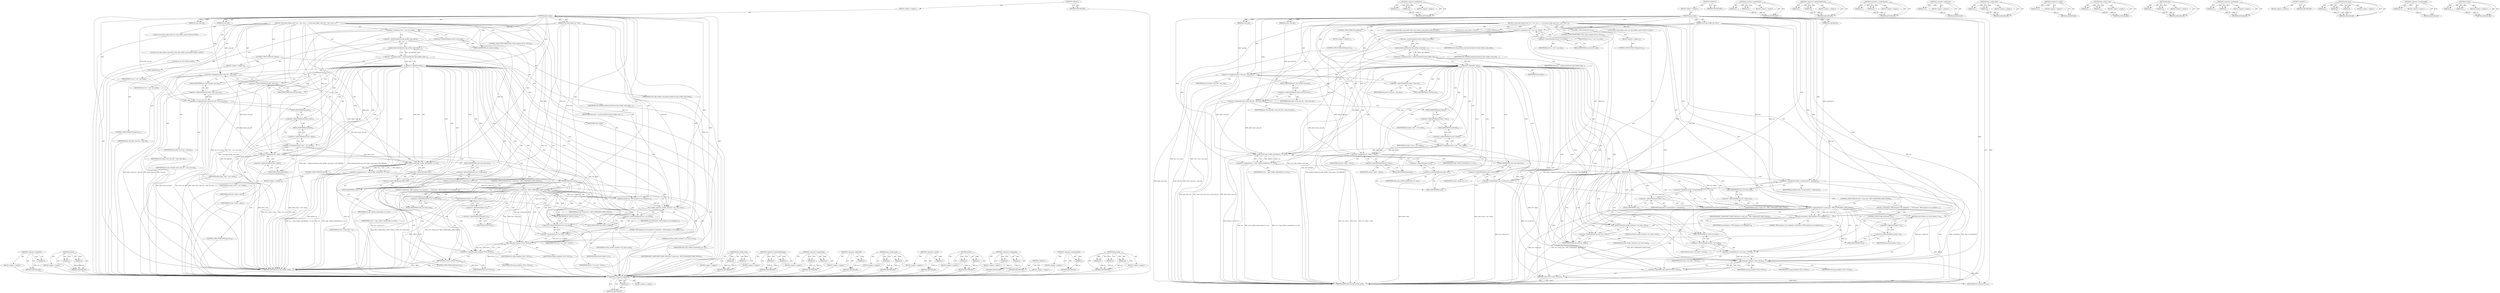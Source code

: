 digraph "verbose" {
vulnerable_155 [label=<(METHOD,&lt;operator&gt;.logicalNot)>];
vulnerable_156 [label=<(PARAM,p1)>];
vulnerable_157 [label=<(BLOCK,&lt;empty&gt;,&lt;empty&gt;)>];
vulnerable_158 [label=<(METHOD_RETURN,ANY)>];
vulnerable_177 [label=<(METHOD,verbose)>];
vulnerable_178 [label=<(PARAM,p1)>];
vulnerable_179 [label=<(PARAM,p2)>];
vulnerable_180 [label=<(BLOCK,&lt;empty&gt;,&lt;empty&gt;)>];
vulnerable_181 [label=<(METHOD_RETURN,ANY)>];
vulnerable_6 [label=<(METHOD,&lt;global&gt;)<SUB>1</SUB>>];
vulnerable_7 [label=<(BLOCK,&lt;empty&gt;,&lt;empty&gt;)<SUB>1</SUB>>];
vulnerable_8 [label=<(METHOD,push_stack)<SUB>1</SUB>>];
vulnerable_9 [label=<(PARAM,struct bpf_verifier_env *env)<SUB>1</SUB>>];
vulnerable_10 [label=<(PARAM,int insn_idx)<SUB>2</SUB>>];
vulnerable_11 [label=<(PARAM,int prev_insn_idx)<SUB>2</SUB>>];
vulnerable_12 [label=<(BLOCK,{
 	struct bpf_verifier_state *cur = env-&gt;cur_s...,{
 	struct bpf_verifier_state *cur = env-&gt;cur_s...)<SUB>3</SUB>>];
vulnerable_13 [label="<(LOCAL,struct bpf_verifier_state* cur: bpf_verifier_state*)<SUB>4</SUB>>"];
vulnerable_14 [label=<(&lt;operator&gt;.assignment,*cur = env-&gt;cur_state)<SUB>4</SUB>>];
vulnerable_15 [label=<(IDENTIFIER,cur,*cur = env-&gt;cur_state)<SUB>4</SUB>>];
vulnerable_16 [label=<(&lt;operator&gt;.indirectFieldAccess,env-&gt;cur_state)<SUB>4</SUB>>];
vulnerable_17 [label=<(IDENTIFIER,env,*cur = env-&gt;cur_state)<SUB>4</SUB>>];
vulnerable_18 [label=<(FIELD_IDENTIFIER,cur_state,cur_state)<SUB>4</SUB>>];
vulnerable_19 [label="<(LOCAL,struct bpf_verifier_stack_elem* elem: bpf_verifier_stack_elem*)<SUB>5</SUB>>"];
vulnerable_20 [label="<(LOCAL,int err: int)<SUB>6</SUB>>"];
vulnerable_21 [label=<(&lt;operator&gt;.assignment,elem = kzalloc(sizeof(struct bpf_verifier_stack...)<SUB>8</SUB>>];
vulnerable_22 [label=<(IDENTIFIER,elem,elem = kzalloc(sizeof(struct bpf_verifier_stack...)<SUB>8</SUB>>];
vulnerable_23 [label=<(kzalloc,kzalloc(sizeof(struct bpf_verifier_stack_elem),...)<SUB>8</SUB>>];
vulnerable_24 [label=<(&lt;operator&gt;.sizeOf,sizeof(struct bpf_verifier_stack_elem))<SUB>8</SUB>>];
vulnerable_25 [label=<(IDENTIFIER,struct bpf_verifier_stack_elem,sizeof(struct bpf_verifier_stack_elem))<SUB>8</SUB>>];
vulnerable_26 [label=<(IDENTIFIER,GFP_KERNEL,kzalloc(sizeof(struct bpf_verifier_stack_elem),...)<SUB>8</SUB>>];
vulnerable_27 [label=<(CONTROL_STRUCTURE,IF,if (!elem))<SUB>9</SUB>>];
vulnerable_28 [label=<(&lt;operator&gt;.logicalNot,!elem)<SUB>9</SUB>>];
vulnerable_29 [label=<(IDENTIFIER,elem,!elem)<SUB>9</SUB>>];
vulnerable_30 [label=<(BLOCK,&lt;empty&gt;,&lt;empty&gt;)<SUB>10</SUB>>];
vulnerable_31 [label=<(CONTROL_STRUCTURE,GOTO,goto err;)<SUB>10</SUB>>];
vulnerable_32 [label=<(&lt;operator&gt;.assignment,elem-&gt;insn_idx = insn_idx)<SUB>12</SUB>>];
vulnerable_33 [label=<(&lt;operator&gt;.indirectFieldAccess,elem-&gt;insn_idx)<SUB>12</SUB>>];
vulnerable_34 [label=<(IDENTIFIER,elem,elem-&gt;insn_idx = insn_idx)<SUB>12</SUB>>];
vulnerable_35 [label=<(FIELD_IDENTIFIER,insn_idx,insn_idx)<SUB>12</SUB>>];
vulnerable_36 [label=<(IDENTIFIER,insn_idx,elem-&gt;insn_idx = insn_idx)<SUB>12</SUB>>];
vulnerable_37 [label=<(&lt;operator&gt;.assignment,elem-&gt;prev_insn_idx = prev_insn_idx)<SUB>13</SUB>>];
vulnerable_38 [label=<(&lt;operator&gt;.indirectFieldAccess,elem-&gt;prev_insn_idx)<SUB>13</SUB>>];
vulnerable_39 [label=<(IDENTIFIER,elem,elem-&gt;prev_insn_idx = prev_insn_idx)<SUB>13</SUB>>];
vulnerable_40 [label=<(FIELD_IDENTIFIER,prev_insn_idx,prev_insn_idx)<SUB>13</SUB>>];
vulnerable_41 [label=<(IDENTIFIER,prev_insn_idx,elem-&gt;prev_insn_idx = prev_insn_idx)<SUB>13</SUB>>];
vulnerable_42 [label=<(&lt;operator&gt;.assignment,elem-&gt;next = env-&gt;head)<SUB>14</SUB>>];
vulnerable_43 [label=<(&lt;operator&gt;.indirectFieldAccess,elem-&gt;next)<SUB>14</SUB>>];
vulnerable_44 [label=<(IDENTIFIER,elem,elem-&gt;next = env-&gt;head)<SUB>14</SUB>>];
vulnerable_45 [label=<(FIELD_IDENTIFIER,next,next)<SUB>14</SUB>>];
vulnerable_46 [label=<(&lt;operator&gt;.indirectFieldAccess,env-&gt;head)<SUB>14</SUB>>];
vulnerable_47 [label=<(IDENTIFIER,env,elem-&gt;next = env-&gt;head)<SUB>14</SUB>>];
vulnerable_48 [label=<(FIELD_IDENTIFIER,head,head)<SUB>14</SUB>>];
vulnerable_49 [label=<(&lt;operator&gt;.assignment,env-&gt;head = elem)<SUB>15</SUB>>];
vulnerable_50 [label=<(&lt;operator&gt;.indirectFieldAccess,env-&gt;head)<SUB>15</SUB>>];
vulnerable_51 [label=<(IDENTIFIER,env,env-&gt;head = elem)<SUB>15</SUB>>];
vulnerable_52 [label=<(FIELD_IDENTIFIER,head,head)<SUB>15</SUB>>];
vulnerable_53 [label=<(IDENTIFIER,elem,env-&gt;head = elem)<SUB>15</SUB>>];
vulnerable_54 [label=<(&lt;operator&gt;.postIncrement,env-&gt;stack_size++)<SUB>16</SUB>>];
vulnerable_55 [label=<(&lt;operator&gt;.indirectFieldAccess,env-&gt;stack_size)<SUB>16</SUB>>];
vulnerable_56 [label=<(IDENTIFIER,env,env-&gt;stack_size++)<SUB>16</SUB>>];
vulnerable_57 [label=<(FIELD_IDENTIFIER,stack_size,stack_size)<SUB>16</SUB>>];
vulnerable_58 [label=<(&lt;operator&gt;.assignment,err = copy_verifier_state(&amp;elem-&gt;st, cur))<SUB>17</SUB>>];
vulnerable_59 [label=<(IDENTIFIER,err,err = copy_verifier_state(&amp;elem-&gt;st, cur))<SUB>17</SUB>>];
vulnerable_60 [label=<(copy_verifier_state,copy_verifier_state(&amp;elem-&gt;st, cur))<SUB>17</SUB>>];
vulnerable_61 [label=<(&lt;operator&gt;.addressOf,&amp;elem-&gt;st)<SUB>17</SUB>>];
vulnerable_62 [label=<(&lt;operator&gt;.indirectFieldAccess,elem-&gt;st)<SUB>17</SUB>>];
vulnerable_63 [label=<(IDENTIFIER,elem,copy_verifier_state(&amp;elem-&gt;st, cur))<SUB>17</SUB>>];
vulnerable_64 [label=<(FIELD_IDENTIFIER,st,st)<SUB>17</SUB>>];
vulnerable_65 [label=<(IDENTIFIER,cur,copy_verifier_state(&amp;elem-&gt;st, cur))<SUB>17</SUB>>];
vulnerable_66 [label=<(CONTROL_STRUCTURE,IF,if (err))<SUB>18</SUB>>];
vulnerable_67 [label=<(IDENTIFIER,err,if (err))<SUB>18</SUB>>];
vulnerable_68 [label=<(BLOCK,&lt;empty&gt;,&lt;empty&gt;)<SUB>19</SUB>>];
vulnerable_69 [label=<(CONTROL_STRUCTURE,GOTO,goto err;)<SUB>19</SUB>>];
vulnerable_70 [label=<(CONTROL_STRUCTURE,IF,if (env-&gt;stack_size &gt; BPF_COMPLEXITY_LIMIT_STACK))<SUB>20</SUB>>];
vulnerable_71 [label=<(&lt;operator&gt;.greaterThan,env-&gt;stack_size &gt; BPF_COMPLEXITY_LIMIT_STACK)<SUB>20</SUB>>];
vulnerable_72 [label=<(&lt;operator&gt;.indirectFieldAccess,env-&gt;stack_size)<SUB>20</SUB>>];
vulnerable_73 [label=<(IDENTIFIER,env,env-&gt;stack_size &gt; BPF_COMPLEXITY_LIMIT_STACK)<SUB>20</SUB>>];
vulnerable_74 [label=<(FIELD_IDENTIFIER,stack_size,stack_size)<SUB>20</SUB>>];
vulnerable_75 [label=<(IDENTIFIER,BPF_COMPLEXITY_LIMIT_STACK,env-&gt;stack_size &gt; BPF_COMPLEXITY_LIMIT_STACK)<SUB>20</SUB>>];
vulnerable_76 [label=<(BLOCK,{
 		verbose(env, &quot;BPF program is too complex\n...,{
 		verbose(env, &quot;BPF program is too complex\n...)<SUB>20</SUB>>];
vulnerable_77 [label=<(verbose,verbose(env, &quot;BPF program is too complex\n&quot;))<SUB>21</SUB>>];
vulnerable_78 [label=<(IDENTIFIER,env,verbose(env, &quot;BPF program is too complex\n&quot;))<SUB>21</SUB>>];
vulnerable_79 [label=<(LITERAL,&quot;BPF program is too complex\n&quot;,verbose(env, &quot;BPF program is too complex\n&quot;))<SUB>21</SUB>>];
vulnerable_80 [label=<(CONTROL_STRUCTURE,GOTO,goto err;)<SUB>22</SUB>>];
vulnerable_81 [label=<(RETURN,return &amp;elem-&gt;st;,return &amp;elem-&gt;st;)<SUB>24</SUB>>];
vulnerable_82 [label=<(&lt;operator&gt;.addressOf,&amp;elem-&gt;st)<SUB>24</SUB>>];
vulnerable_83 [label=<(&lt;operator&gt;.indirectFieldAccess,elem-&gt;st)<SUB>24</SUB>>];
vulnerable_84 [label=<(IDENTIFIER,elem,return &amp;elem-&gt;st;)<SUB>24</SUB>>];
vulnerable_85 [label=<(FIELD_IDENTIFIER,st,st)<SUB>24</SUB>>];
vulnerable_86 [label=<(JUMP_TARGET,err)<SUB>25</SUB>>];
vulnerable_87 [label=<(free_verifier_state,free_verifier_state(env-&gt;cur_state, true))<SUB>26</SUB>>];
vulnerable_88 [label=<(&lt;operator&gt;.indirectFieldAccess,env-&gt;cur_state)<SUB>26</SUB>>];
vulnerable_89 [label=<(IDENTIFIER,env,free_verifier_state(env-&gt;cur_state, true))<SUB>26</SUB>>];
vulnerable_90 [label=<(FIELD_IDENTIFIER,cur_state,cur_state)<SUB>26</SUB>>];
vulnerable_91 [label=<(LITERAL,true,free_verifier_state(env-&gt;cur_state, true))<SUB>26</SUB>>];
vulnerable_92 [label=<(&lt;operator&gt;.assignment,env-&gt;cur_state = NULL)<SUB>27</SUB>>];
vulnerable_93 [label=<(&lt;operator&gt;.indirectFieldAccess,env-&gt;cur_state)<SUB>27</SUB>>];
vulnerable_94 [label=<(IDENTIFIER,env,env-&gt;cur_state = NULL)<SUB>27</SUB>>];
vulnerable_95 [label=<(FIELD_IDENTIFIER,cur_state,cur_state)<SUB>27</SUB>>];
vulnerable_96 [label=<(IDENTIFIER,NULL,env-&gt;cur_state = NULL)<SUB>27</SUB>>];
vulnerable_97 [label=<(CONTROL_STRUCTURE,WHILE,while (!pop_stack(env, NULL, NULL)))<SUB>29</SUB>>];
vulnerable_98 [label=<(&lt;operator&gt;.logicalNot,!pop_stack(env, NULL, NULL))<SUB>29</SUB>>];
vulnerable_99 [label=<(pop_stack,pop_stack(env, NULL, NULL))<SUB>29</SUB>>];
vulnerable_100 [label=<(IDENTIFIER,env,pop_stack(env, NULL, NULL))<SUB>29</SUB>>];
vulnerable_101 [label=<(IDENTIFIER,NULL,pop_stack(env, NULL, NULL))<SUB>29</SUB>>];
vulnerable_102 [label=<(IDENTIFIER,NULL,pop_stack(env, NULL, NULL))<SUB>29</SUB>>];
vulnerable_103 [label=<(RETURN,return NULL;,return NULL;)<SUB>30</SUB>>];
vulnerable_104 [label=<(IDENTIFIER,NULL,return NULL;)<SUB>30</SUB>>];
vulnerable_105 [label=<(METHOD_RETURN,struct bpf_verifier_state)<SUB>1</SUB>>];
vulnerable_107 [label=<(METHOD_RETURN,ANY)<SUB>1</SUB>>];
vulnerable_182 [label=<(METHOD,free_verifier_state)>];
vulnerable_183 [label=<(PARAM,p1)>];
vulnerable_184 [label=<(PARAM,p2)>];
vulnerable_185 [label=<(BLOCK,&lt;empty&gt;,&lt;empty&gt;)>];
vulnerable_186 [label=<(METHOD_RETURN,ANY)>];
vulnerable_141 [label=<(METHOD,&lt;operator&gt;.indirectFieldAccess)>];
vulnerable_142 [label=<(PARAM,p1)>];
vulnerable_143 [label=<(PARAM,p2)>];
vulnerable_144 [label=<(BLOCK,&lt;empty&gt;,&lt;empty&gt;)>];
vulnerable_145 [label=<(METHOD_RETURN,ANY)>];
vulnerable_172 [label=<(METHOD,&lt;operator&gt;.greaterThan)>];
vulnerable_173 [label=<(PARAM,p1)>];
vulnerable_174 [label=<(PARAM,p2)>];
vulnerable_175 [label=<(BLOCK,&lt;empty&gt;,&lt;empty&gt;)>];
vulnerable_176 [label=<(METHOD_RETURN,ANY)>];
vulnerable_168 [label=<(METHOD,&lt;operator&gt;.addressOf)>];
vulnerable_169 [label=<(PARAM,p1)>];
vulnerable_170 [label=<(BLOCK,&lt;empty&gt;,&lt;empty&gt;)>];
vulnerable_171 [label=<(METHOD_RETURN,ANY)>];
vulnerable_163 [label=<(METHOD,copy_verifier_state)>];
vulnerable_164 [label=<(PARAM,p1)>];
vulnerable_165 [label=<(PARAM,p2)>];
vulnerable_166 [label=<(BLOCK,&lt;empty&gt;,&lt;empty&gt;)>];
vulnerable_167 [label=<(METHOD_RETURN,ANY)>];
vulnerable_151 [label=<(METHOD,&lt;operator&gt;.sizeOf)>];
vulnerable_152 [label=<(PARAM,p1)>];
vulnerable_153 [label=<(BLOCK,&lt;empty&gt;,&lt;empty&gt;)>];
vulnerable_154 [label=<(METHOD_RETURN,ANY)>];
vulnerable_146 [label=<(METHOD,kzalloc)>];
vulnerable_147 [label=<(PARAM,p1)>];
vulnerable_148 [label=<(PARAM,p2)>];
vulnerable_149 [label=<(BLOCK,&lt;empty&gt;,&lt;empty&gt;)>];
vulnerable_150 [label=<(METHOD_RETURN,ANY)>];
vulnerable_136 [label=<(METHOD,&lt;operator&gt;.assignment)>];
vulnerable_137 [label=<(PARAM,p1)>];
vulnerable_138 [label=<(PARAM,p2)>];
vulnerable_139 [label=<(BLOCK,&lt;empty&gt;,&lt;empty&gt;)>];
vulnerable_140 [label=<(METHOD_RETURN,ANY)>];
vulnerable_130 [label=<(METHOD,&lt;global&gt;)<SUB>1</SUB>>];
vulnerable_131 [label=<(BLOCK,&lt;empty&gt;,&lt;empty&gt;)>];
vulnerable_132 [label=<(METHOD_RETURN,ANY)>];
vulnerable_159 [label=<(METHOD,&lt;operator&gt;.postIncrement)>];
vulnerable_160 [label=<(PARAM,p1)>];
vulnerable_161 [label=<(BLOCK,&lt;empty&gt;,&lt;empty&gt;)>];
vulnerable_162 [label=<(METHOD_RETURN,ANY)>];
vulnerable_187 [label=<(METHOD,pop_stack)>];
vulnerable_188 [label=<(PARAM,p1)>];
vulnerable_189 [label=<(PARAM,p2)>];
vulnerable_190 [label=<(PARAM,p3)>];
vulnerable_191 [label=<(BLOCK,&lt;empty&gt;,&lt;empty&gt;)>];
vulnerable_192 [label=<(METHOD_RETURN,ANY)>];
fixed_163 [label=<(METHOD,&lt;operator&gt;.logicalNot)>];
fixed_164 [label=<(PARAM,p1)>];
fixed_165 [label=<(BLOCK,&lt;empty&gt;,&lt;empty&gt;)>];
fixed_166 [label=<(METHOD_RETURN,ANY)>];
fixed_185 [label=<(METHOD,&lt;operator&gt;.fieldAccess)>];
fixed_186 [label=<(PARAM,p1)>];
fixed_187 [label=<(PARAM,p2)>];
fixed_188 [label=<(BLOCK,&lt;empty&gt;,&lt;empty&gt;)>];
fixed_189 [label=<(METHOD_RETURN,ANY)>];
fixed_6 [label=<(METHOD,&lt;global&gt;)<SUB>1</SUB>>];
fixed_7 [label=<(BLOCK,&lt;empty&gt;,&lt;empty&gt;)<SUB>1</SUB>>];
fixed_8 [label=<(METHOD,push_stack)<SUB>1</SUB>>];
fixed_9 [label=<(PARAM,struct bpf_verifier_env *env)<SUB>1</SUB>>];
fixed_10 [label=<(PARAM,int insn_idx)<SUB>2</SUB>>];
fixed_11 [label=<(PARAM,int prev_insn_idx)<SUB>2</SUB>>];
fixed_12 [label=<(PARAM,bool speculative)<SUB>3</SUB>>];
fixed_13 [label=<(BLOCK,{
 	struct bpf_verifier_state *cur = env-&gt;cur_s...,{
 	struct bpf_verifier_state *cur = env-&gt;cur_s...)<SUB>4</SUB>>];
fixed_14 [label="<(LOCAL,struct bpf_verifier_state* cur: bpf_verifier_state*)<SUB>5</SUB>>"];
fixed_15 [label=<(&lt;operator&gt;.assignment,*cur = env-&gt;cur_state)<SUB>5</SUB>>];
fixed_16 [label=<(IDENTIFIER,cur,*cur = env-&gt;cur_state)<SUB>5</SUB>>];
fixed_17 [label=<(&lt;operator&gt;.indirectFieldAccess,env-&gt;cur_state)<SUB>5</SUB>>];
fixed_18 [label=<(IDENTIFIER,env,*cur = env-&gt;cur_state)<SUB>5</SUB>>];
fixed_19 [label=<(FIELD_IDENTIFIER,cur_state,cur_state)<SUB>5</SUB>>];
fixed_20 [label="<(LOCAL,struct bpf_verifier_stack_elem* elem: bpf_verifier_stack_elem*)<SUB>6</SUB>>"];
fixed_21 [label="<(LOCAL,int err: int)<SUB>7</SUB>>"];
fixed_22 [label=<(&lt;operator&gt;.assignment,elem = kzalloc(sizeof(struct bpf_verifier_stack...)<SUB>9</SUB>>];
fixed_23 [label=<(IDENTIFIER,elem,elem = kzalloc(sizeof(struct bpf_verifier_stack...)<SUB>9</SUB>>];
fixed_24 [label=<(kzalloc,kzalloc(sizeof(struct bpf_verifier_stack_elem),...)<SUB>9</SUB>>];
fixed_25 [label=<(&lt;operator&gt;.sizeOf,sizeof(struct bpf_verifier_stack_elem))<SUB>9</SUB>>];
fixed_26 [label=<(IDENTIFIER,struct bpf_verifier_stack_elem,sizeof(struct bpf_verifier_stack_elem))<SUB>9</SUB>>];
fixed_27 [label=<(IDENTIFIER,GFP_KERNEL,kzalloc(sizeof(struct bpf_verifier_stack_elem),...)<SUB>9</SUB>>];
fixed_28 [label=<(CONTROL_STRUCTURE,IF,if (!elem))<SUB>10</SUB>>];
fixed_29 [label=<(&lt;operator&gt;.logicalNot,!elem)<SUB>10</SUB>>];
fixed_30 [label=<(IDENTIFIER,elem,!elem)<SUB>10</SUB>>];
fixed_31 [label=<(BLOCK,&lt;empty&gt;,&lt;empty&gt;)<SUB>11</SUB>>];
fixed_32 [label=<(CONTROL_STRUCTURE,GOTO,goto err;)<SUB>11</SUB>>];
fixed_33 [label=<(&lt;operator&gt;.assignment,elem-&gt;insn_idx = insn_idx)<SUB>13</SUB>>];
fixed_34 [label=<(&lt;operator&gt;.indirectFieldAccess,elem-&gt;insn_idx)<SUB>13</SUB>>];
fixed_35 [label=<(IDENTIFIER,elem,elem-&gt;insn_idx = insn_idx)<SUB>13</SUB>>];
fixed_36 [label=<(FIELD_IDENTIFIER,insn_idx,insn_idx)<SUB>13</SUB>>];
fixed_37 [label=<(IDENTIFIER,insn_idx,elem-&gt;insn_idx = insn_idx)<SUB>13</SUB>>];
fixed_38 [label=<(&lt;operator&gt;.assignment,elem-&gt;prev_insn_idx = prev_insn_idx)<SUB>14</SUB>>];
fixed_39 [label=<(&lt;operator&gt;.indirectFieldAccess,elem-&gt;prev_insn_idx)<SUB>14</SUB>>];
fixed_40 [label=<(IDENTIFIER,elem,elem-&gt;prev_insn_idx = prev_insn_idx)<SUB>14</SUB>>];
fixed_41 [label=<(FIELD_IDENTIFIER,prev_insn_idx,prev_insn_idx)<SUB>14</SUB>>];
fixed_42 [label=<(IDENTIFIER,prev_insn_idx,elem-&gt;prev_insn_idx = prev_insn_idx)<SUB>14</SUB>>];
fixed_43 [label=<(&lt;operator&gt;.assignment,elem-&gt;next = env-&gt;head)<SUB>15</SUB>>];
fixed_44 [label=<(&lt;operator&gt;.indirectFieldAccess,elem-&gt;next)<SUB>15</SUB>>];
fixed_45 [label=<(IDENTIFIER,elem,elem-&gt;next = env-&gt;head)<SUB>15</SUB>>];
fixed_46 [label=<(FIELD_IDENTIFIER,next,next)<SUB>15</SUB>>];
fixed_47 [label=<(&lt;operator&gt;.indirectFieldAccess,env-&gt;head)<SUB>15</SUB>>];
fixed_48 [label=<(IDENTIFIER,env,elem-&gt;next = env-&gt;head)<SUB>15</SUB>>];
fixed_49 [label=<(FIELD_IDENTIFIER,head,head)<SUB>15</SUB>>];
fixed_50 [label=<(&lt;operator&gt;.assignment,env-&gt;head = elem)<SUB>16</SUB>>];
fixed_51 [label=<(&lt;operator&gt;.indirectFieldAccess,env-&gt;head)<SUB>16</SUB>>];
fixed_52 [label=<(IDENTIFIER,env,env-&gt;head = elem)<SUB>16</SUB>>];
fixed_53 [label=<(FIELD_IDENTIFIER,head,head)<SUB>16</SUB>>];
fixed_54 [label=<(IDENTIFIER,elem,env-&gt;head = elem)<SUB>16</SUB>>];
fixed_55 [label=<(&lt;operator&gt;.postIncrement,env-&gt;stack_size++)<SUB>17</SUB>>];
fixed_56 [label=<(&lt;operator&gt;.indirectFieldAccess,env-&gt;stack_size)<SUB>17</SUB>>];
fixed_57 [label=<(IDENTIFIER,env,env-&gt;stack_size++)<SUB>17</SUB>>];
fixed_58 [label=<(FIELD_IDENTIFIER,stack_size,stack_size)<SUB>17</SUB>>];
fixed_59 [label=<(&lt;operator&gt;.assignment,err = copy_verifier_state(&amp;elem-&gt;st, cur))<SUB>18</SUB>>];
fixed_60 [label=<(IDENTIFIER,err,err = copy_verifier_state(&amp;elem-&gt;st, cur))<SUB>18</SUB>>];
fixed_61 [label=<(copy_verifier_state,copy_verifier_state(&amp;elem-&gt;st, cur))<SUB>18</SUB>>];
fixed_62 [label=<(&lt;operator&gt;.addressOf,&amp;elem-&gt;st)<SUB>18</SUB>>];
fixed_63 [label=<(&lt;operator&gt;.indirectFieldAccess,elem-&gt;st)<SUB>18</SUB>>];
fixed_64 [label=<(IDENTIFIER,elem,copy_verifier_state(&amp;elem-&gt;st, cur))<SUB>18</SUB>>];
fixed_65 [label=<(FIELD_IDENTIFIER,st,st)<SUB>18</SUB>>];
fixed_66 [label=<(IDENTIFIER,cur,copy_verifier_state(&amp;elem-&gt;st, cur))<SUB>18</SUB>>];
fixed_67 [label=<(CONTROL_STRUCTURE,IF,if (err))<SUB>19</SUB>>];
fixed_68 [label=<(IDENTIFIER,err,if (err))<SUB>19</SUB>>];
fixed_69 [label=<(BLOCK,&lt;empty&gt;,&lt;empty&gt;)<SUB>20</SUB>>];
fixed_70 [label=<(CONTROL_STRUCTURE,GOTO,goto err;)<SUB>20</SUB>>];
fixed_71 [label=<(&lt;operators&gt;.assignmentOr,elem-&gt;st.speculative |= speculative)<SUB>21</SUB>>];
fixed_72 [label=<(&lt;operator&gt;.fieldAccess,elem-&gt;st.speculative)<SUB>21</SUB>>];
fixed_73 [label=<(&lt;operator&gt;.indirectFieldAccess,elem-&gt;st)<SUB>21</SUB>>];
fixed_74 [label=<(IDENTIFIER,elem,elem-&gt;st.speculative |= speculative)<SUB>21</SUB>>];
fixed_75 [label=<(FIELD_IDENTIFIER,st,st)<SUB>21</SUB>>];
fixed_76 [label=<(FIELD_IDENTIFIER,speculative,speculative)<SUB>21</SUB>>];
fixed_77 [label=<(IDENTIFIER,speculative,elem-&gt;st.speculative |= speculative)<SUB>21</SUB>>];
fixed_78 [label=<(CONTROL_STRUCTURE,IF,if (env-&gt;stack_size &gt; BPF_COMPLEXITY_LIMIT_STACK))<SUB>22</SUB>>];
fixed_79 [label=<(&lt;operator&gt;.greaterThan,env-&gt;stack_size &gt; BPF_COMPLEXITY_LIMIT_STACK)<SUB>22</SUB>>];
fixed_80 [label=<(&lt;operator&gt;.indirectFieldAccess,env-&gt;stack_size)<SUB>22</SUB>>];
fixed_81 [label=<(IDENTIFIER,env,env-&gt;stack_size &gt; BPF_COMPLEXITY_LIMIT_STACK)<SUB>22</SUB>>];
fixed_82 [label=<(FIELD_IDENTIFIER,stack_size,stack_size)<SUB>22</SUB>>];
fixed_83 [label=<(IDENTIFIER,BPF_COMPLEXITY_LIMIT_STACK,env-&gt;stack_size &gt; BPF_COMPLEXITY_LIMIT_STACK)<SUB>22</SUB>>];
fixed_84 [label=<(BLOCK,{
 		verbose(env, &quot;BPF program is too complex\n...,{
 		verbose(env, &quot;BPF program is too complex\n...)<SUB>22</SUB>>];
fixed_85 [label=<(verbose,verbose(env, &quot;BPF program is too complex\n&quot;))<SUB>23</SUB>>];
fixed_86 [label=<(IDENTIFIER,env,verbose(env, &quot;BPF program is too complex\n&quot;))<SUB>23</SUB>>];
fixed_87 [label=<(LITERAL,&quot;BPF program is too complex\n&quot;,verbose(env, &quot;BPF program is too complex\n&quot;))<SUB>23</SUB>>];
fixed_88 [label=<(CONTROL_STRUCTURE,GOTO,goto err;)<SUB>24</SUB>>];
fixed_89 [label=<(RETURN,return &amp;elem-&gt;st;,return &amp;elem-&gt;st;)<SUB>26</SUB>>];
fixed_90 [label=<(&lt;operator&gt;.addressOf,&amp;elem-&gt;st)<SUB>26</SUB>>];
fixed_91 [label=<(&lt;operator&gt;.indirectFieldAccess,elem-&gt;st)<SUB>26</SUB>>];
fixed_92 [label=<(IDENTIFIER,elem,return &amp;elem-&gt;st;)<SUB>26</SUB>>];
fixed_93 [label=<(FIELD_IDENTIFIER,st,st)<SUB>26</SUB>>];
fixed_94 [label=<(JUMP_TARGET,err)<SUB>27</SUB>>];
fixed_95 [label=<(free_verifier_state,free_verifier_state(env-&gt;cur_state, true))<SUB>28</SUB>>];
fixed_96 [label=<(&lt;operator&gt;.indirectFieldAccess,env-&gt;cur_state)<SUB>28</SUB>>];
fixed_97 [label=<(IDENTIFIER,env,free_verifier_state(env-&gt;cur_state, true))<SUB>28</SUB>>];
fixed_98 [label=<(FIELD_IDENTIFIER,cur_state,cur_state)<SUB>28</SUB>>];
fixed_99 [label=<(LITERAL,true,free_verifier_state(env-&gt;cur_state, true))<SUB>28</SUB>>];
fixed_100 [label=<(&lt;operator&gt;.assignment,env-&gt;cur_state = NULL)<SUB>29</SUB>>];
fixed_101 [label=<(&lt;operator&gt;.indirectFieldAccess,env-&gt;cur_state)<SUB>29</SUB>>];
fixed_102 [label=<(IDENTIFIER,env,env-&gt;cur_state = NULL)<SUB>29</SUB>>];
fixed_103 [label=<(FIELD_IDENTIFIER,cur_state,cur_state)<SUB>29</SUB>>];
fixed_104 [label=<(IDENTIFIER,NULL,env-&gt;cur_state = NULL)<SUB>29</SUB>>];
fixed_105 [label=<(CONTROL_STRUCTURE,WHILE,while (!pop_stack(env, NULL, NULL)))<SUB>31</SUB>>];
fixed_106 [label=<(&lt;operator&gt;.logicalNot,!pop_stack(env, NULL, NULL))<SUB>31</SUB>>];
fixed_107 [label=<(pop_stack,pop_stack(env, NULL, NULL))<SUB>31</SUB>>];
fixed_108 [label=<(IDENTIFIER,env,pop_stack(env, NULL, NULL))<SUB>31</SUB>>];
fixed_109 [label=<(IDENTIFIER,NULL,pop_stack(env, NULL, NULL))<SUB>31</SUB>>];
fixed_110 [label=<(IDENTIFIER,NULL,pop_stack(env, NULL, NULL))<SUB>31</SUB>>];
fixed_111 [label=<(RETURN,return NULL;,return NULL;)<SUB>32</SUB>>];
fixed_112 [label=<(IDENTIFIER,NULL,return NULL;)<SUB>32</SUB>>];
fixed_113 [label=<(METHOD_RETURN,struct bpf_verifier_state)<SUB>1</SUB>>];
fixed_115 [label=<(METHOD_RETURN,ANY)<SUB>1</SUB>>];
fixed_190 [label=<(METHOD,&lt;operator&gt;.greaterThan)>];
fixed_191 [label=<(PARAM,p1)>];
fixed_192 [label=<(PARAM,p2)>];
fixed_193 [label=<(BLOCK,&lt;empty&gt;,&lt;empty&gt;)>];
fixed_194 [label=<(METHOD_RETURN,ANY)>];
fixed_149 [label=<(METHOD,&lt;operator&gt;.indirectFieldAccess)>];
fixed_150 [label=<(PARAM,p1)>];
fixed_151 [label=<(PARAM,p2)>];
fixed_152 [label=<(BLOCK,&lt;empty&gt;,&lt;empty&gt;)>];
fixed_153 [label=<(METHOD_RETURN,ANY)>];
fixed_180 [label=<(METHOD,&lt;operators&gt;.assignmentOr)>];
fixed_181 [label=<(PARAM,p1)>];
fixed_182 [label=<(PARAM,p2)>];
fixed_183 [label=<(BLOCK,&lt;empty&gt;,&lt;empty&gt;)>];
fixed_184 [label=<(METHOD_RETURN,ANY)>];
fixed_176 [label=<(METHOD,&lt;operator&gt;.addressOf)>];
fixed_177 [label=<(PARAM,p1)>];
fixed_178 [label=<(BLOCK,&lt;empty&gt;,&lt;empty&gt;)>];
fixed_179 [label=<(METHOD_RETURN,ANY)>];
fixed_171 [label=<(METHOD,copy_verifier_state)>];
fixed_172 [label=<(PARAM,p1)>];
fixed_173 [label=<(PARAM,p2)>];
fixed_174 [label=<(BLOCK,&lt;empty&gt;,&lt;empty&gt;)>];
fixed_175 [label=<(METHOD_RETURN,ANY)>];
fixed_159 [label=<(METHOD,&lt;operator&gt;.sizeOf)>];
fixed_160 [label=<(PARAM,p1)>];
fixed_161 [label=<(BLOCK,&lt;empty&gt;,&lt;empty&gt;)>];
fixed_162 [label=<(METHOD_RETURN,ANY)>];
fixed_200 [label=<(METHOD,free_verifier_state)>];
fixed_201 [label=<(PARAM,p1)>];
fixed_202 [label=<(PARAM,p2)>];
fixed_203 [label=<(BLOCK,&lt;empty&gt;,&lt;empty&gt;)>];
fixed_204 [label=<(METHOD_RETURN,ANY)>];
fixed_154 [label=<(METHOD,kzalloc)>];
fixed_155 [label=<(PARAM,p1)>];
fixed_156 [label=<(PARAM,p2)>];
fixed_157 [label=<(BLOCK,&lt;empty&gt;,&lt;empty&gt;)>];
fixed_158 [label=<(METHOD_RETURN,ANY)>];
fixed_144 [label=<(METHOD,&lt;operator&gt;.assignment)>];
fixed_145 [label=<(PARAM,p1)>];
fixed_146 [label=<(PARAM,p2)>];
fixed_147 [label=<(BLOCK,&lt;empty&gt;,&lt;empty&gt;)>];
fixed_148 [label=<(METHOD_RETURN,ANY)>];
fixed_138 [label=<(METHOD,&lt;global&gt;)<SUB>1</SUB>>];
fixed_139 [label=<(BLOCK,&lt;empty&gt;,&lt;empty&gt;)>];
fixed_140 [label=<(METHOD_RETURN,ANY)>];
fixed_205 [label=<(METHOD,pop_stack)>];
fixed_206 [label=<(PARAM,p1)>];
fixed_207 [label=<(PARAM,p2)>];
fixed_208 [label=<(PARAM,p3)>];
fixed_209 [label=<(BLOCK,&lt;empty&gt;,&lt;empty&gt;)>];
fixed_210 [label=<(METHOD_RETURN,ANY)>];
fixed_167 [label=<(METHOD,&lt;operator&gt;.postIncrement)>];
fixed_168 [label=<(PARAM,p1)>];
fixed_169 [label=<(BLOCK,&lt;empty&gt;,&lt;empty&gt;)>];
fixed_170 [label=<(METHOD_RETURN,ANY)>];
fixed_195 [label=<(METHOD,verbose)>];
fixed_196 [label=<(PARAM,p1)>];
fixed_197 [label=<(PARAM,p2)>];
fixed_198 [label=<(BLOCK,&lt;empty&gt;,&lt;empty&gt;)>];
fixed_199 [label=<(METHOD_RETURN,ANY)>];
vulnerable_155 -> vulnerable_156  [key=0, label="AST: "];
vulnerable_155 -> vulnerable_156  [key=1, label="DDG: "];
vulnerable_155 -> vulnerable_157  [key=0, label="AST: "];
vulnerable_155 -> vulnerable_158  [key=0, label="AST: "];
vulnerable_155 -> vulnerable_158  [key=1, label="CFG: "];
vulnerable_156 -> vulnerable_158  [key=0, label="DDG: p1"];
vulnerable_157 -> fixed_163  [key=0];
vulnerable_158 -> fixed_163  [key=0];
vulnerable_177 -> vulnerable_178  [key=0, label="AST: "];
vulnerable_177 -> vulnerable_178  [key=1, label="DDG: "];
vulnerable_177 -> vulnerable_180  [key=0, label="AST: "];
vulnerable_177 -> vulnerable_179  [key=0, label="AST: "];
vulnerable_177 -> vulnerable_179  [key=1, label="DDG: "];
vulnerable_177 -> vulnerable_181  [key=0, label="AST: "];
vulnerable_177 -> vulnerable_181  [key=1, label="CFG: "];
vulnerable_178 -> vulnerable_181  [key=0, label="DDG: p1"];
vulnerable_179 -> vulnerable_181  [key=0, label="DDG: p2"];
vulnerable_180 -> fixed_163  [key=0];
vulnerable_181 -> fixed_163  [key=0];
vulnerable_6 -> vulnerable_7  [key=0, label="AST: "];
vulnerable_6 -> vulnerable_107  [key=0, label="AST: "];
vulnerable_6 -> vulnerable_107  [key=1, label="CFG: "];
vulnerable_7 -> vulnerable_8  [key=0, label="AST: "];
vulnerable_8 -> vulnerable_9  [key=0, label="AST: "];
vulnerable_8 -> vulnerable_9  [key=1, label="DDG: "];
vulnerable_8 -> vulnerable_10  [key=0, label="AST: "];
vulnerable_8 -> vulnerable_10  [key=1, label="DDG: "];
vulnerable_8 -> vulnerable_11  [key=0, label="AST: "];
vulnerable_8 -> vulnerable_11  [key=1, label="DDG: "];
vulnerable_8 -> vulnerable_12  [key=0, label="AST: "];
vulnerable_8 -> vulnerable_105  [key=0, label="AST: "];
vulnerable_8 -> vulnerable_18  [key=0, label="CFG: "];
vulnerable_8 -> vulnerable_32  [key=0, label="DDG: "];
vulnerable_8 -> vulnerable_37  [key=0, label="DDG: "];
vulnerable_8 -> vulnerable_49  [key=0, label="DDG: "];
vulnerable_8 -> vulnerable_92  [key=0, label="DDG: "];
vulnerable_8 -> vulnerable_67  [key=0, label="DDG: "];
vulnerable_8 -> vulnerable_87  [key=0, label="DDG: "];
vulnerable_8 -> vulnerable_104  [key=0, label="DDG: "];
vulnerable_8 -> vulnerable_23  [key=0, label="DDG: "];
vulnerable_8 -> vulnerable_28  [key=0, label="DDG: "];
vulnerable_8 -> vulnerable_60  [key=0, label="DDG: "];
vulnerable_8 -> vulnerable_71  [key=0, label="DDG: "];
vulnerable_8 -> vulnerable_77  [key=0, label="DDG: "];
vulnerable_8 -> vulnerable_99  [key=0, label="DDG: "];
vulnerable_9 -> vulnerable_105  [key=0, label="DDG: env"];
vulnerable_9 -> vulnerable_14  [key=0, label="DDG: env"];
vulnerable_9 -> vulnerable_42  [key=0, label="DDG: env"];
vulnerable_9 -> vulnerable_54  [key=0, label="DDG: env"];
vulnerable_9 -> vulnerable_87  [key=0, label="DDG: env"];
vulnerable_9 -> vulnerable_71  [key=0, label="DDG: env"];
vulnerable_9 -> vulnerable_77  [key=0, label="DDG: env"];
vulnerable_9 -> vulnerable_99  [key=0, label="DDG: env"];
vulnerable_10 -> vulnerable_32  [key=0, label="DDG: insn_idx"];
vulnerable_11 -> vulnerable_37  [key=0, label="DDG: prev_insn_idx"];
vulnerable_12 -> vulnerable_13  [key=0, label="AST: "];
vulnerable_12 -> vulnerable_14  [key=0, label="AST: "];
vulnerable_12 -> vulnerable_19  [key=0, label="AST: "];
vulnerable_12 -> vulnerable_20  [key=0, label="AST: "];
vulnerable_12 -> vulnerable_21  [key=0, label="AST: "];
vulnerable_12 -> vulnerable_27  [key=0, label="AST: "];
vulnerable_12 -> vulnerable_32  [key=0, label="AST: "];
vulnerable_12 -> vulnerable_37  [key=0, label="AST: "];
vulnerable_12 -> vulnerable_42  [key=0, label="AST: "];
vulnerable_12 -> vulnerable_49  [key=0, label="AST: "];
vulnerable_12 -> vulnerable_54  [key=0, label="AST: "];
vulnerable_12 -> vulnerable_58  [key=0, label="AST: "];
vulnerable_12 -> vulnerable_66  [key=0, label="AST: "];
vulnerable_12 -> vulnerable_70  [key=0, label="AST: "];
vulnerable_12 -> vulnerable_81  [key=0, label="AST: "];
vulnerable_12 -> vulnerable_86  [key=0, label="AST: "];
vulnerable_12 -> vulnerable_87  [key=0, label="AST: "];
vulnerable_12 -> vulnerable_92  [key=0, label="AST: "];
vulnerable_12 -> vulnerable_97  [key=0, label="AST: "];
vulnerable_12 -> vulnerable_103  [key=0, label="AST: "];
vulnerable_13 -> fixed_163  [key=0];
vulnerable_14 -> vulnerable_15  [key=0, label="AST: "];
vulnerable_14 -> vulnerable_16  [key=0, label="AST: "];
vulnerable_14 -> vulnerable_24  [key=0, label="CFG: "];
vulnerable_14 -> vulnerable_105  [key=0, label="DDG: env-&gt;cur_state"];
vulnerable_14 -> vulnerable_105  [key=1, label="DDG: *cur = env-&gt;cur_state"];
vulnerable_14 -> vulnerable_60  [key=0, label="DDG: cur"];
vulnerable_15 -> fixed_163  [key=0];
vulnerable_16 -> vulnerable_17  [key=0, label="AST: "];
vulnerable_16 -> vulnerable_18  [key=0, label="AST: "];
vulnerable_16 -> vulnerable_14  [key=0, label="CFG: "];
vulnerable_17 -> fixed_163  [key=0];
vulnerable_18 -> vulnerable_16  [key=0, label="CFG: "];
vulnerable_19 -> fixed_163  [key=0];
vulnerable_20 -> fixed_163  [key=0];
vulnerable_21 -> vulnerable_22  [key=0, label="AST: "];
vulnerable_21 -> vulnerable_23  [key=0, label="AST: "];
vulnerable_21 -> vulnerable_28  [key=0, label="CFG: "];
vulnerable_21 -> vulnerable_28  [key=1, label="DDG: elem"];
vulnerable_21 -> vulnerable_105  [key=0, label="DDG: kzalloc(sizeof(struct bpf_verifier_stack_elem), GFP_KERNEL)"];
vulnerable_21 -> vulnerable_105  [key=1, label="DDG: elem = kzalloc(sizeof(struct bpf_verifier_stack_elem), GFP_KERNEL)"];
vulnerable_22 -> fixed_163  [key=0];
vulnerable_23 -> vulnerable_24  [key=0, label="AST: "];
vulnerable_23 -> vulnerable_26  [key=0, label="AST: "];
vulnerable_23 -> vulnerable_21  [key=0, label="CFG: "];
vulnerable_23 -> vulnerable_21  [key=1, label="DDG: GFP_KERNEL"];
vulnerable_23 -> vulnerable_105  [key=0, label="DDG: GFP_KERNEL"];
vulnerable_24 -> vulnerable_25  [key=0, label="AST: "];
vulnerable_24 -> vulnerable_23  [key=0, label="CFG: "];
vulnerable_24 -> vulnerable_105  [key=0, label="DDG: struct bpf_verifier_stack_elem"];
vulnerable_25 -> fixed_163  [key=0];
vulnerable_26 -> fixed_163  [key=0];
vulnerable_27 -> vulnerable_28  [key=0, label="AST: "];
vulnerable_27 -> vulnerable_30  [key=0, label="AST: "];
vulnerable_28 -> vulnerable_29  [key=0, label="AST: "];
vulnerable_28 -> vulnerable_90  [key=0, label="CFG: "];
vulnerable_28 -> vulnerable_90  [key=1, label="CDG: "];
vulnerable_28 -> vulnerable_35  [key=0, label="CFG: "];
vulnerable_28 -> vulnerable_35  [key=1, label="CDG: "];
vulnerable_28 -> vulnerable_105  [key=0, label="DDG: !elem"];
vulnerable_28 -> vulnerable_49  [key=0, label="DDG: elem"];
vulnerable_28 -> vulnerable_49  [key=1, label="CDG: "];
vulnerable_28 -> vulnerable_60  [key=0, label="DDG: elem"];
vulnerable_28 -> vulnerable_60  [key=1, label="CDG: "];
vulnerable_28 -> vulnerable_48  [key=0, label="CDG: "];
vulnerable_28 -> vulnerable_32  [key=0, label="CDG: "];
vulnerable_28 -> vulnerable_64  [key=0, label="CDG: "];
vulnerable_28 -> vulnerable_42  [key=0, label="CDG: "];
vulnerable_28 -> vulnerable_57  [key=0, label="CDG: "];
vulnerable_28 -> vulnerable_98  [key=0, label="CDG: "];
vulnerable_28 -> vulnerable_52  [key=0, label="CDG: "];
vulnerable_28 -> vulnerable_37  [key=0, label="CDG: "];
vulnerable_28 -> vulnerable_99  [key=0, label="CDG: "];
vulnerable_28 -> vulnerable_46  [key=0, label="CDG: "];
vulnerable_28 -> vulnerable_38  [key=0, label="CDG: "];
vulnerable_28 -> vulnerable_103  [key=0, label="CDG: "];
vulnerable_28 -> vulnerable_67  [key=0, label="CDG: "];
vulnerable_28 -> vulnerable_95  [key=0, label="CDG: "];
vulnerable_28 -> vulnerable_92  [key=0, label="CDG: "];
vulnerable_28 -> vulnerable_45  [key=0, label="CDG: "];
vulnerable_28 -> vulnerable_40  [key=0, label="CDG: "];
vulnerable_28 -> vulnerable_50  [key=0, label="CDG: "];
vulnerable_28 -> vulnerable_87  [key=0, label="CDG: "];
vulnerable_28 -> vulnerable_93  [key=0, label="CDG: "];
vulnerable_28 -> vulnerable_54  [key=0, label="CDG: "];
vulnerable_28 -> vulnerable_43  [key=0, label="CDG: "];
vulnerable_28 -> vulnerable_58  [key=0, label="CDG: "];
vulnerable_28 -> vulnerable_33  [key=0, label="CDG: "];
vulnerable_28 -> vulnerable_61  [key=0, label="CDG: "];
vulnerable_28 -> vulnerable_88  [key=0, label="CDG: "];
vulnerable_28 -> vulnerable_55  [key=0, label="CDG: "];
vulnerable_28 -> vulnerable_62  [key=0, label="CDG: "];
vulnerable_29 -> fixed_163  [key=0];
vulnerable_30 -> vulnerable_31  [key=0, label="AST: "];
vulnerable_31 -> fixed_163  [key=0];
vulnerable_32 -> vulnerable_33  [key=0, label="AST: "];
vulnerable_32 -> vulnerable_36  [key=0, label="AST: "];
vulnerable_32 -> vulnerable_40  [key=0, label="CFG: "];
vulnerable_32 -> vulnerable_105  [key=0, label="DDG: elem-&gt;insn_idx"];
vulnerable_32 -> vulnerable_105  [key=1, label="DDG: insn_idx"];
vulnerable_32 -> vulnerable_105  [key=2, label="DDG: elem-&gt;insn_idx = insn_idx"];
vulnerable_32 -> vulnerable_49  [key=0, label="DDG: elem-&gt;insn_idx"];
vulnerable_32 -> vulnerable_60  [key=0, label="DDG: elem-&gt;insn_idx"];
vulnerable_33 -> vulnerable_34  [key=0, label="AST: "];
vulnerable_33 -> vulnerable_35  [key=0, label="AST: "];
vulnerable_33 -> vulnerable_32  [key=0, label="CFG: "];
vulnerable_34 -> fixed_163  [key=0];
vulnerable_35 -> vulnerable_33  [key=0, label="CFG: "];
vulnerable_36 -> fixed_163  [key=0];
vulnerable_37 -> vulnerable_38  [key=0, label="AST: "];
vulnerable_37 -> vulnerable_41  [key=0, label="AST: "];
vulnerable_37 -> vulnerable_45  [key=0, label="CFG: "];
vulnerable_37 -> vulnerable_105  [key=0, label="DDG: elem-&gt;prev_insn_idx"];
vulnerable_37 -> vulnerable_105  [key=1, label="DDG: prev_insn_idx"];
vulnerable_37 -> vulnerable_105  [key=2, label="DDG: elem-&gt;prev_insn_idx = prev_insn_idx"];
vulnerable_37 -> vulnerable_49  [key=0, label="DDG: elem-&gt;prev_insn_idx"];
vulnerable_37 -> vulnerable_60  [key=0, label="DDG: elem-&gt;prev_insn_idx"];
vulnerable_38 -> vulnerable_39  [key=0, label="AST: "];
vulnerable_38 -> vulnerable_40  [key=0, label="AST: "];
vulnerable_38 -> vulnerable_37  [key=0, label="CFG: "];
vulnerable_39 -> fixed_163  [key=0];
vulnerable_40 -> vulnerable_38  [key=0, label="CFG: "];
vulnerable_41 -> fixed_163  [key=0];
vulnerable_42 -> vulnerable_43  [key=0, label="AST: "];
vulnerable_42 -> vulnerable_46  [key=0, label="AST: "];
vulnerable_42 -> vulnerable_52  [key=0, label="CFG: "];
vulnerable_42 -> vulnerable_105  [key=0, label="DDG: elem-&gt;next"];
vulnerable_42 -> vulnerable_105  [key=1, label="DDG: elem-&gt;next = env-&gt;head"];
vulnerable_42 -> vulnerable_49  [key=0, label="DDG: elem-&gt;next"];
vulnerable_42 -> vulnerable_60  [key=0, label="DDG: elem-&gt;next"];
vulnerable_43 -> vulnerable_44  [key=0, label="AST: "];
vulnerable_43 -> vulnerable_45  [key=0, label="AST: "];
vulnerable_43 -> vulnerable_48  [key=0, label="CFG: "];
vulnerable_44 -> fixed_163  [key=0];
vulnerable_45 -> vulnerable_43  [key=0, label="CFG: "];
vulnerable_46 -> vulnerable_47  [key=0, label="AST: "];
vulnerable_46 -> vulnerable_48  [key=0, label="AST: "];
vulnerable_46 -> vulnerable_42  [key=0, label="CFG: "];
vulnerable_47 -> fixed_163  [key=0];
vulnerable_48 -> vulnerable_46  [key=0, label="CFG: "];
vulnerable_49 -> vulnerable_50  [key=0, label="AST: "];
vulnerable_49 -> vulnerable_53  [key=0, label="AST: "];
vulnerable_49 -> vulnerable_57  [key=0, label="CFG: "];
vulnerable_49 -> vulnerable_105  [key=0, label="DDG: env-&gt;head"];
vulnerable_49 -> vulnerable_105  [key=1, label="DDG: elem"];
vulnerable_49 -> vulnerable_105  [key=2, label="DDG: env-&gt;head = elem"];
vulnerable_49 -> vulnerable_77  [key=0, label="DDG: env-&gt;head"];
vulnerable_49 -> vulnerable_99  [key=0, label="DDG: env-&gt;head"];
vulnerable_50 -> vulnerable_51  [key=0, label="AST: "];
vulnerable_50 -> vulnerable_52  [key=0, label="AST: "];
vulnerable_50 -> vulnerable_49  [key=0, label="CFG: "];
vulnerable_51 -> fixed_163  [key=0];
vulnerable_52 -> vulnerable_50  [key=0, label="CFG: "];
vulnerable_53 -> fixed_163  [key=0];
vulnerable_54 -> vulnerable_55  [key=0, label="AST: "];
vulnerable_54 -> vulnerable_64  [key=0, label="CFG: "];
vulnerable_54 -> vulnerable_105  [key=0, label="DDG: env-&gt;stack_size++"];
vulnerable_54 -> vulnerable_71  [key=0, label="DDG: env-&gt;stack_size"];
vulnerable_54 -> vulnerable_99  [key=0, label="DDG: env-&gt;stack_size"];
vulnerable_55 -> vulnerable_56  [key=0, label="AST: "];
vulnerable_55 -> vulnerable_57  [key=0, label="AST: "];
vulnerable_55 -> vulnerable_54  [key=0, label="CFG: "];
vulnerable_56 -> fixed_163  [key=0];
vulnerable_57 -> vulnerable_55  [key=0, label="CFG: "];
vulnerable_58 -> vulnerable_59  [key=0, label="AST: "];
vulnerable_58 -> vulnerable_60  [key=0, label="AST: "];
vulnerable_58 -> vulnerable_67  [key=0, label="CFG: "];
vulnerable_58 -> vulnerable_105  [key=0, label="DDG: err"];
vulnerable_58 -> vulnerable_105  [key=1, label="DDG: copy_verifier_state(&amp;elem-&gt;st, cur)"];
vulnerable_58 -> vulnerable_105  [key=2, label="DDG: err = copy_verifier_state(&amp;elem-&gt;st, cur)"];
vulnerable_59 -> fixed_163  [key=0];
vulnerable_60 -> vulnerable_61  [key=0, label="AST: "];
vulnerable_60 -> vulnerable_65  [key=0, label="AST: "];
vulnerable_60 -> vulnerable_58  [key=0, label="CFG: "];
vulnerable_60 -> vulnerable_58  [key=1, label="DDG: &amp;elem-&gt;st"];
vulnerable_60 -> vulnerable_58  [key=2, label="DDG: cur"];
vulnerable_60 -> vulnerable_105  [key=0, label="DDG: &amp;elem-&gt;st"];
vulnerable_60 -> vulnerable_105  [key=1, label="DDG: cur"];
vulnerable_61 -> vulnerable_62  [key=0, label="AST: "];
vulnerable_61 -> vulnerable_60  [key=0, label="CFG: "];
vulnerable_62 -> vulnerable_63  [key=0, label="AST: "];
vulnerable_62 -> vulnerable_64  [key=0, label="AST: "];
vulnerable_62 -> vulnerable_61  [key=0, label="CFG: "];
vulnerable_63 -> fixed_163  [key=0];
vulnerable_64 -> vulnerable_62  [key=0, label="CFG: "];
vulnerable_65 -> fixed_163  [key=0];
vulnerable_66 -> vulnerable_67  [key=0, label="AST: "];
vulnerable_66 -> vulnerable_68  [key=0, label="AST: "];
vulnerable_67 -> vulnerable_90  [key=0, label="CFG: "];
vulnerable_67 -> vulnerable_90  [key=1, label="CDG: "];
vulnerable_67 -> vulnerable_74  [key=0, label="CFG: "];
vulnerable_67 -> vulnerable_74  [key=1, label="CDG: "];
vulnerable_67 -> vulnerable_98  [key=0, label="CDG: "];
vulnerable_67 -> vulnerable_99  [key=0, label="CDG: "];
vulnerable_67 -> vulnerable_72  [key=0, label="CDG: "];
vulnerable_67 -> vulnerable_103  [key=0, label="CDG: "];
vulnerable_67 -> vulnerable_95  [key=0, label="CDG: "];
vulnerable_67 -> vulnerable_92  [key=0, label="CDG: "];
vulnerable_67 -> vulnerable_87  [key=0, label="CDG: "];
vulnerable_67 -> vulnerable_93  [key=0, label="CDG: "];
vulnerable_67 -> vulnerable_71  [key=0, label="CDG: "];
vulnerable_67 -> vulnerable_88  [key=0, label="CDG: "];
vulnerable_68 -> vulnerable_69  [key=0, label="AST: "];
vulnerable_69 -> fixed_163  [key=0];
vulnerable_70 -> vulnerable_71  [key=0, label="AST: "];
vulnerable_70 -> vulnerable_76  [key=0, label="AST: "];
vulnerable_71 -> vulnerable_72  [key=0, label="AST: "];
vulnerable_71 -> vulnerable_75  [key=0, label="AST: "];
vulnerable_71 -> vulnerable_77  [key=0, label="CFG: "];
vulnerable_71 -> vulnerable_77  [key=1, label="DDG: env-&gt;stack_size"];
vulnerable_71 -> vulnerable_77  [key=2, label="CDG: "];
vulnerable_71 -> vulnerable_85  [key=0, label="CFG: "];
vulnerable_71 -> vulnerable_85  [key=1, label="CDG: "];
vulnerable_71 -> vulnerable_105  [key=0, label="DDG: env-&gt;stack_size"];
vulnerable_71 -> vulnerable_105  [key=1, label="DDG: env-&gt;stack_size &gt; BPF_COMPLEXITY_LIMIT_STACK"];
vulnerable_71 -> vulnerable_105  [key=2, label="DDG: BPF_COMPLEXITY_LIMIT_STACK"];
vulnerable_71 -> vulnerable_99  [key=0, label="DDG: env-&gt;stack_size"];
vulnerable_71 -> vulnerable_99  [key=1, label="CDG: "];
vulnerable_71 -> vulnerable_98  [key=0, label="CDG: "];
vulnerable_71 -> vulnerable_81  [key=0, label="CDG: "];
vulnerable_71 -> vulnerable_103  [key=0, label="CDG: "];
vulnerable_71 -> vulnerable_95  [key=0, label="CDG: "];
vulnerable_71 -> vulnerable_92  [key=0, label="CDG: "];
vulnerable_71 -> vulnerable_87  [key=0, label="CDG: "];
vulnerable_71 -> vulnerable_82  [key=0, label="CDG: "];
vulnerable_71 -> vulnerable_93  [key=0, label="CDG: "];
vulnerable_71 -> vulnerable_90  [key=0, label="CDG: "];
vulnerable_71 -> vulnerable_83  [key=0, label="CDG: "];
vulnerable_71 -> vulnerable_88  [key=0, label="CDG: "];
vulnerable_72 -> vulnerable_73  [key=0, label="AST: "];
vulnerable_72 -> vulnerable_74  [key=0, label="AST: "];
vulnerable_72 -> vulnerable_71  [key=0, label="CFG: "];
vulnerable_73 -> fixed_163  [key=0];
vulnerable_74 -> vulnerable_72  [key=0, label="CFG: "];
vulnerable_75 -> fixed_163  [key=0];
vulnerable_76 -> vulnerable_77  [key=0, label="AST: "];
vulnerable_76 -> vulnerable_80  [key=0, label="AST: "];
vulnerable_77 -> vulnerable_78  [key=0, label="AST: "];
vulnerable_77 -> vulnerable_79  [key=0, label="AST: "];
vulnerable_77 -> vulnerable_90  [key=0, label="CFG: "];
vulnerable_77 -> vulnerable_87  [key=0, label="DDG: env"];
vulnerable_77 -> vulnerable_99  [key=0, label="DDG: env"];
vulnerable_78 -> fixed_163  [key=0];
vulnerable_79 -> fixed_163  [key=0];
vulnerable_80 -> fixed_163  [key=0];
vulnerable_81 -> vulnerable_82  [key=0, label="AST: "];
vulnerable_81 -> vulnerable_105  [key=0, label="CFG: "];
vulnerable_81 -> vulnerable_105  [key=1, label="DDG: &lt;RET&gt;"];
vulnerable_82 -> vulnerable_83  [key=0, label="AST: "];
vulnerable_82 -> vulnerable_81  [key=0, label="CFG: "];
vulnerable_83 -> vulnerable_84  [key=0, label="AST: "];
vulnerable_83 -> vulnerable_85  [key=0, label="AST: "];
vulnerable_83 -> vulnerable_82  [key=0, label="CFG: "];
vulnerable_84 -> fixed_163  [key=0];
vulnerable_85 -> vulnerable_83  [key=0, label="CFG: "];
vulnerable_86 -> fixed_163  [key=0];
vulnerable_87 -> vulnerable_88  [key=0, label="AST: "];
vulnerable_87 -> vulnerable_91  [key=0, label="AST: "];
vulnerable_87 -> vulnerable_95  [key=0, label="CFG: "];
vulnerable_88 -> vulnerable_89  [key=0, label="AST: "];
vulnerable_88 -> vulnerable_90  [key=0, label="AST: "];
vulnerable_88 -> vulnerable_87  [key=0, label="CFG: "];
vulnerable_89 -> fixed_163  [key=0];
vulnerable_90 -> vulnerable_88  [key=0, label="CFG: "];
vulnerable_91 -> fixed_163  [key=0];
vulnerable_92 -> vulnerable_93  [key=0, label="AST: "];
vulnerable_92 -> vulnerable_96  [key=0, label="AST: "];
vulnerable_92 -> vulnerable_99  [key=0, label="CFG: "];
vulnerable_92 -> vulnerable_99  [key=1, label="DDG: env-&gt;cur_state"];
vulnerable_93 -> vulnerable_94  [key=0, label="AST: "];
vulnerable_93 -> vulnerable_95  [key=0, label="AST: "];
vulnerable_93 -> vulnerable_92  [key=0, label="CFG: "];
vulnerable_94 -> fixed_163  [key=0];
vulnerable_95 -> vulnerable_93  [key=0, label="CFG: "];
vulnerable_96 -> fixed_163  [key=0];
vulnerable_97 -> vulnerable_98  [key=0, label="AST: "];
vulnerable_98 -> vulnerable_99  [key=0, label="AST: "];
vulnerable_98 -> vulnerable_103  [key=0, label="CFG: "];
vulnerable_99 -> vulnerable_100  [key=0, label="AST: "];
vulnerable_99 -> vulnerable_101  [key=0, label="AST: "];
vulnerable_99 -> vulnerable_102  [key=0, label="AST: "];
vulnerable_99 -> vulnerable_98  [key=0, label="CFG: "];
vulnerable_99 -> vulnerable_98  [key=1, label="DDG: env"];
vulnerable_99 -> vulnerable_98  [key=2, label="DDG: NULL"];
vulnerable_99 -> vulnerable_104  [key=0, label="DDG: NULL"];
vulnerable_100 -> fixed_163  [key=0];
vulnerable_101 -> fixed_163  [key=0];
vulnerable_102 -> fixed_163  [key=0];
vulnerable_103 -> vulnerable_104  [key=0, label="AST: "];
vulnerable_103 -> vulnerable_105  [key=0, label="CFG: "];
vulnerable_103 -> vulnerable_105  [key=1, label="DDG: &lt;RET&gt;"];
vulnerable_104 -> vulnerable_103  [key=0, label="DDG: NULL"];
vulnerable_105 -> fixed_163  [key=0];
vulnerable_107 -> fixed_163  [key=0];
vulnerable_182 -> vulnerable_183  [key=0, label="AST: "];
vulnerable_182 -> vulnerable_183  [key=1, label="DDG: "];
vulnerable_182 -> vulnerable_185  [key=0, label="AST: "];
vulnerable_182 -> vulnerable_184  [key=0, label="AST: "];
vulnerable_182 -> vulnerable_184  [key=1, label="DDG: "];
vulnerable_182 -> vulnerable_186  [key=0, label="AST: "];
vulnerable_182 -> vulnerable_186  [key=1, label="CFG: "];
vulnerable_183 -> vulnerable_186  [key=0, label="DDG: p1"];
vulnerable_184 -> vulnerable_186  [key=0, label="DDG: p2"];
vulnerable_185 -> fixed_163  [key=0];
vulnerable_186 -> fixed_163  [key=0];
vulnerable_141 -> vulnerable_142  [key=0, label="AST: "];
vulnerable_141 -> vulnerable_142  [key=1, label="DDG: "];
vulnerable_141 -> vulnerable_144  [key=0, label="AST: "];
vulnerable_141 -> vulnerable_143  [key=0, label="AST: "];
vulnerable_141 -> vulnerable_143  [key=1, label="DDG: "];
vulnerable_141 -> vulnerable_145  [key=0, label="AST: "];
vulnerable_141 -> vulnerable_145  [key=1, label="CFG: "];
vulnerable_142 -> vulnerable_145  [key=0, label="DDG: p1"];
vulnerable_143 -> vulnerable_145  [key=0, label="DDG: p2"];
vulnerable_144 -> fixed_163  [key=0];
vulnerable_145 -> fixed_163  [key=0];
vulnerable_172 -> vulnerable_173  [key=0, label="AST: "];
vulnerable_172 -> vulnerable_173  [key=1, label="DDG: "];
vulnerable_172 -> vulnerable_175  [key=0, label="AST: "];
vulnerable_172 -> vulnerable_174  [key=0, label="AST: "];
vulnerable_172 -> vulnerable_174  [key=1, label="DDG: "];
vulnerable_172 -> vulnerable_176  [key=0, label="AST: "];
vulnerable_172 -> vulnerable_176  [key=1, label="CFG: "];
vulnerable_173 -> vulnerable_176  [key=0, label="DDG: p1"];
vulnerable_174 -> vulnerable_176  [key=0, label="DDG: p2"];
vulnerable_175 -> fixed_163  [key=0];
vulnerable_176 -> fixed_163  [key=0];
vulnerable_168 -> vulnerable_169  [key=0, label="AST: "];
vulnerable_168 -> vulnerable_169  [key=1, label="DDG: "];
vulnerable_168 -> vulnerable_170  [key=0, label="AST: "];
vulnerable_168 -> vulnerable_171  [key=0, label="AST: "];
vulnerable_168 -> vulnerable_171  [key=1, label="CFG: "];
vulnerable_169 -> vulnerable_171  [key=0, label="DDG: p1"];
vulnerable_170 -> fixed_163  [key=0];
vulnerable_171 -> fixed_163  [key=0];
vulnerable_163 -> vulnerable_164  [key=0, label="AST: "];
vulnerable_163 -> vulnerable_164  [key=1, label="DDG: "];
vulnerable_163 -> vulnerable_166  [key=0, label="AST: "];
vulnerable_163 -> vulnerable_165  [key=0, label="AST: "];
vulnerable_163 -> vulnerable_165  [key=1, label="DDG: "];
vulnerable_163 -> vulnerable_167  [key=0, label="AST: "];
vulnerable_163 -> vulnerable_167  [key=1, label="CFG: "];
vulnerable_164 -> vulnerable_167  [key=0, label="DDG: p1"];
vulnerable_165 -> vulnerable_167  [key=0, label="DDG: p2"];
vulnerable_166 -> fixed_163  [key=0];
vulnerable_167 -> fixed_163  [key=0];
vulnerable_151 -> vulnerable_152  [key=0, label="AST: "];
vulnerable_151 -> vulnerable_152  [key=1, label="DDG: "];
vulnerable_151 -> vulnerable_153  [key=0, label="AST: "];
vulnerable_151 -> vulnerable_154  [key=0, label="AST: "];
vulnerable_151 -> vulnerable_154  [key=1, label="CFG: "];
vulnerable_152 -> vulnerable_154  [key=0, label="DDG: p1"];
vulnerable_153 -> fixed_163  [key=0];
vulnerable_154 -> fixed_163  [key=0];
vulnerable_146 -> vulnerable_147  [key=0, label="AST: "];
vulnerable_146 -> vulnerable_147  [key=1, label="DDG: "];
vulnerable_146 -> vulnerable_149  [key=0, label="AST: "];
vulnerable_146 -> vulnerable_148  [key=0, label="AST: "];
vulnerable_146 -> vulnerable_148  [key=1, label="DDG: "];
vulnerable_146 -> vulnerable_150  [key=0, label="AST: "];
vulnerable_146 -> vulnerable_150  [key=1, label="CFG: "];
vulnerable_147 -> vulnerable_150  [key=0, label="DDG: p1"];
vulnerable_148 -> vulnerable_150  [key=0, label="DDG: p2"];
vulnerable_149 -> fixed_163  [key=0];
vulnerable_150 -> fixed_163  [key=0];
vulnerable_136 -> vulnerable_137  [key=0, label="AST: "];
vulnerable_136 -> vulnerable_137  [key=1, label="DDG: "];
vulnerable_136 -> vulnerable_139  [key=0, label="AST: "];
vulnerable_136 -> vulnerable_138  [key=0, label="AST: "];
vulnerable_136 -> vulnerable_138  [key=1, label="DDG: "];
vulnerable_136 -> vulnerable_140  [key=0, label="AST: "];
vulnerable_136 -> vulnerable_140  [key=1, label="CFG: "];
vulnerable_137 -> vulnerable_140  [key=0, label="DDG: p1"];
vulnerable_138 -> vulnerable_140  [key=0, label="DDG: p2"];
vulnerable_139 -> fixed_163  [key=0];
vulnerable_140 -> fixed_163  [key=0];
vulnerable_130 -> vulnerable_131  [key=0, label="AST: "];
vulnerable_130 -> vulnerable_132  [key=0, label="AST: "];
vulnerable_130 -> vulnerable_132  [key=1, label="CFG: "];
vulnerable_131 -> fixed_163  [key=0];
vulnerable_132 -> fixed_163  [key=0];
vulnerable_159 -> vulnerable_160  [key=0, label="AST: "];
vulnerable_159 -> vulnerable_160  [key=1, label="DDG: "];
vulnerable_159 -> vulnerable_161  [key=0, label="AST: "];
vulnerable_159 -> vulnerable_162  [key=0, label="AST: "];
vulnerable_159 -> vulnerable_162  [key=1, label="CFG: "];
vulnerable_160 -> vulnerable_162  [key=0, label="DDG: p1"];
vulnerable_161 -> fixed_163  [key=0];
vulnerable_162 -> fixed_163  [key=0];
vulnerable_187 -> vulnerable_188  [key=0, label="AST: "];
vulnerable_187 -> vulnerable_188  [key=1, label="DDG: "];
vulnerable_187 -> vulnerable_191  [key=0, label="AST: "];
vulnerable_187 -> vulnerable_189  [key=0, label="AST: "];
vulnerable_187 -> vulnerable_189  [key=1, label="DDG: "];
vulnerable_187 -> vulnerable_192  [key=0, label="AST: "];
vulnerable_187 -> vulnerable_192  [key=1, label="CFG: "];
vulnerable_187 -> vulnerable_190  [key=0, label="AST: "];
vulnerable_187 -> vulnerable_190  [key=1, label="DDG: "];
vulnerable_188 -> vulnerable_192  [key=0, label="DDG: p1"];
vulnerable_189 -> vulnerable_192  [key=0, label="DDG: p2"];
vulnerable_190 -> vulnerable_192  [key=0, label="DDG: p3"];
vulnerable_191 -> fixed_163  [key=0];
vulnerable_192 -> fixed_163  [key=0];
fixed_163 -> fixed_164  [key=0, label="AST: "];
fixed_163 -> fixed_164  [key=1, label="DDG: "];
fixed_163 -> fixed_165  [key=0, label="AST: "];
fixed_163 -> fixed_166  [key=0, label="AST: "];
fixed_163 -> fixed_166  [key=1, label="CFG: "];
fixed_164 -> fixed_166  [key=0, label="DDG: p1"];
fixed_185 -> fixed_186  [key=0, label="AST: "];
fixed_185 -> fixed_186  [key=1, label="DDG: "];
fixed_185 -> fixed_188  [key=0, label="AST: "];
fixed_185 -> fixed_187  [key=0, label="AST: "];
fixed_185 -> fixed_187  [key=1, label="DDG: "];
fixed_185 -> fixed_189  [key=0, label="AST: "];
fixed_185 -> fixed_189  [key=1, label="CFG: "];
fixed_186 -> fixed_189  [key=0, label="DDG: p1"];
fixed_187 -> fixed_189  [key=0, label="DDG: p2"];
fixed_6 -> fixed_7  [key=0, label="AST: "];
fixed_6 -> fixed_115  [key=0, label="AST: "];
fixed_6 -> fixed_115  [key=1, label="CFG: "];
fixed_7 -> fixed_8  [key=0, label="AST: "];
fixed_8 -> fixed_9  [key=0, label="AST: "];
fixed_8 -> fixed_9  [key=1, label="DDG: "];
fixed_8 -> fixed_10  [key=0, label="AST: "];
fixed_8 -> fixed_10  [key=1, label="DDG: "];
fixed_8 -> fixed_11  [key=0, label="AST: "];
fixed_8 -> fixed_11  [key=1, label="DDG: "];
fixed_8 -> fixed_12  [key=0, label="AST: "];
fixed_8 -> fixed_12  [key=1, label="DDG: "];
fixed_8 -> fixed_13  [key=0, label="AST: "];
fixed_8 -> fixed_113  [key=0, label="AST: "];
fixed_8 -> fixed_19  [key=0, label="CFG: "];
fixed_8 -> fixed_33  [key=0, label="DDG: "];
fixed_8 -> fixed_38  [key=0, label="DDG: "];
fixed_8 -> fixed_50  [key=0, label="DDG: "];
fixed_8 -> fixed_71  [key=0, label="DDG: "];
fixed_8 -> fixed_100  [key=0, label="DDG: "];
fixed_8 -> fixed_68  [key=0, label="DDG: "];
fixed_8 -> fixed_95  [key=0, label="DDG: "];
fixed_8 -> fixed_112  [key=0, label="DDG: "];
fixed_8 -> fixed_24  [key=0, label="DDG: "];
fixed_8 -> fixed_29  [key=0, label="DDG: "];
fixed_8 -> fixed_61  [key=0, label="DDG: "];
fixed_8 -> fixed_79  [key=0, label="DDG: "];
fixed_8 -> fixed_85  [key=0, label="DDG: "];
fixed_8 -> fixed_107  [key=0, label="DDG: "];
fixed_9 -> fixed_113  [key=0, label="DDG: env"];
fixed_9 -> fixed_15  [key=0, label="DDG: env"];
fixed_9 -> fixed_43  [key=0, label="DDG: env"];
fixed_9 -> fixed_55  [key=0, label="DDG: env"];
fixed_9 -> fixed_95  [key=0, label="DDG: env"];
fixed_9 -> fixed_79  [key=0, label="DDG: env"];
fixed_9 -> fixed_85  [key=0, label="DDG: env"];
fixed_9 -> fixed_107  [key=0, label="DDG: env"];
fixed_10 -> fixed_33  [key=0, label="DDG: insn_idx"];
fixed_11 -> fixed_38  [key=0, label="DDG: prev_insn_idx"];
fixed_12 -> fixed_71  [key=0, label="DDG: speculative"];
fixed_13 -> fixed_14  [key=0, label="AST: "];
fixed_13 -> fixed_15  [key=0, label="AST: "];
fixed_13 -> fixed_20  [key=0, label="AST: "];
fixed_13 -> fixed_21  [key=0, label="AST: "];
fixed_13 -> fixed_22  [key=0, label="AST: "];
fixed_13 -> fixed_28  [key=0, label="AST: "];
fixed_13 -> fixed_33  [key=0, label="AST: "];
fixed_13 -> fixed_38  [key=0, label="AST: "];
fixed_13 -> fixed_43  [key=0, label="AST: "];
fixed_13 -> fixed_50  [key=0, label="AST: "];
fixed_13 -> fixed_55  [key=0, label="AST: "];
fixed_13 -> fixed_59  [key=0, label="AST: "];
fixed_13 -> fixed_67  [key=0, label="AST: "];
fixed_13 -> fixed_71  [key=0, label="AST: "];
fixed_13 -> fixed_78  [key=0, label="AST: "];
fixed_13 -> fixed_89  [key=0, label="AST: "];
fixed_13 -> fixed_94  [key=0, label="AST: "];
fixed_13 -> fixed_95  [key=0, label="AST: "];
fixed_13 -> fixed_100  [key=0, label="AST: "];
fixed_13 -> fixed_105  [key=0, label="AST: "];
fixed_13 -> fixed_111  [key=0, label="AST: "];
fixed_15 -> fixed_16  [key=0, label="AST: "];
fixed_15 -> fixed_17  [key=0, label="AST: "];
fixed_15 -> fixed_25  [key=0, label="CFG: "];
fixed_15 -> fixed_113  [key=0, label="DDG: env-&gt;cur_state"];
fixed_15 -> fixed_113  [key=1, label="DDG: *cur = env-&gt;cur_state"];
fixed_15 -> fixed_61  [key=0, label="DDG: cur"];
fixed_17 -> fixed_18  [key=0, label="AST: "];
fixed_17 -> fixed_19  [key=0, label="AST: "];
fixed_17 -> fixed_15  [key=0, label="CFG: "];
fixed_19 -> fixed_17  [key=0, label="CFG: "];
fixed_22 -> fixed_23  [key=0, label="AST: "];
fixed_22 -> fixed_24  [key=0, label="AST: "];
fixed_22 -> fixed_29  [key=0, label="CFG: "];
fixed_22 -> fixed_29  [key=1, label="DDG: elem"];
fixed_22 -> fixed_113  [key=0, label="DDG: kzalloc(sizeof(struct bpf_verifier_stack_elem), GFP_KERNEL)"];
fixed_22 -> fixed_113  [key=1, label="DDG: elem = kzalloc(sizeof(struct bpf_verifier_stack_elem), GFP_KERNEL)"];
fixed_24 -> fixed_25  [key=0, label="AST: "];
fixed_24 -> fixed_27  [key=0, label="AST: "];
fixed_24 -> fixed_22  [key=0, label="CFG: "];
fixed_24 -> fixed_22  [key=1, label="DDG: GFP_KERNEL"];
fixed_24 -> fixed_113  [key=0, label="DDG: GFP_KERNEL"];
fixed_25 -> fixed_26  [key=0, label="AST: "];
fixed_25 -> fixed_24  [key=0, label="CFG: "];
fixed_25 -> fixed_113  [key=0, label="DDG: struct bpf_verifier_stack_elem"];
fixed_28 -> fixed_29  [key=0, label="AST: "];
fixed_28 -> fixed_31  [key=0, label="AST: "];
fixed_29 -> fixed_30  [key=0, label="AST: "];
fixed_29 -> fixed_98  [key=0, label="CFG: "];
fixed_29 -> fixed_98  [key=1, label="CDG: "];
fixed_29 -> fixed_36  [key=0, label="CFG: "];
fixed_29 -> fixed_36  [key=1, label="CDG: "];
fixed_29 -> fixed_113  [key=0, label="DDG: !elem"];
fixed_29 -> fixed_50  [key=0, label="DDG: elem"];
fixed_29 -> fixed_50  [key=1, label="CDG: "];
fixed_29 -> fixed_61  [key=0, label="DDG: elem"];
fixed_29 -> fixed_61  [key=1, label="CDG: "];
fixed_29 -> fixed_107  [key=0, label="CDG: "];
fixed_29 -> fixed_47  [key=0, label="CDG: "];
fixed_29 -> fixed_34  [key=0, label="CDG: "];
fixed_29 -> fixed_68  [key=0, label="CDG: "];
fixed_29 -> fixed_49  [key=0, label="CDG: "];
fixed_29 -> fixed_96  [key=0, label="CDG: "];
fixed_29 -> fixed_51  [key=0, label="CDG: "];
fixed_29 -> fixed_46  [key=0, label="CDG: "];
fixed_29 -> fixed_38  [key=0, label="CDG: "];
fixed_29 -> fixed_103  [key=0, label="CDG: "];
fixed_29 -> fixed_56  [key=0, label="CDG: "];
fixed_29 -> fixed_95  [key=0, label="CDG: "];
fixed_29 -> fixed_106  [key=0, label="CDG: "];
fixed_29 -> fixed_65  [key=0, label="CDG: "];
fixed_29 -> fixed_59  [key=0, label="CDG: "];
fixed_29 -> fixed_44  [key=0, label="CDG: "];
fixed_29 -> fixed_101  [key=0, label="CDG: "];
fixed_29 -> fixed_43  [key=0, label="CDG: "];
fixed_29 -> fixed_58  [key=0, label="CDG: "];
fixed_29 -> fixed_33  [key=0, label="CDG: "];
fixed_29 -> fixed_100  [key=0, label="CDG: "];
fixed_29 -> fixed_53  [key=0, label="CDG: "];
fixed_29 -> fixed_41  [key=0, label="CDG: "];
fixed_29 -> fixed_63  [key=0, label="CDG: "];
fixed_29 -> fixed_55  [key=0, label="CDG: "];
fixed_29 -> fixed_111  [key=0, label="CDG: "];
fixed_29 -> fixed_62  [key=0, label="CDG: "];
fixed_29 -> fixed_39  [key=0, label="CDG: "];
fixed_31 -> fixed_32  [key=0, label="AST: "];
fixed_33 -> fixed_34  [key=0, label="AST: "];
fixed_33 -> fixed_37  [key=0, label="AST: "];
fixed_33 -> fixed_41  [key=0, label="CFG: "];
fixed_33 -> fixed_113  [key=0, label="DDG: elem-&gt;insn_idx"];
fixed_33 -> fixed_113  [key=1, label="DDG: insn_idx"];
fixed_33 -> fixed_113  [key=2, label="DDG: elem-&gt;insn_idx = insn_idx"];
fixed_33 -> fixed_50  [key=0, label="DDG: elem-&gt;insn_idx"];
fixed_33 -> fixed_61  [key=0, label="DDG: elem-&gt;insn_idx"];
fixed_34 -> fixed_35  [key=0, label="AST: "];
fixed_34 -> fixed_36  [key=0, label="AST: "];
fixed_34 -> fixed_33  [key=0, label="CFG: "];
fixed_36 -> fixed_34  [key=0, label="CFG: "];
fixed_38 -> fixed_39  [key=0, label="AST: "];
fixed_38 -> fixed_42  [key=0, label="AST: "];
fixed_38 -> fixed_46  [key=0, label="CFG: "];
fixed_38 -> fixed_113  [key=0, label="DDG: elem-&gt;prev_insn_idx"];
fixed_38 -> fixed_113  [key=1, label="DDG: prev_insn_idx"];
fixed_38 -> fixed_113  [key=2, label="DDG: elem-&gt;prev_insn_idx = prev_insn_idx"];
fixed_38 -> fixed_50  [key=0, label="DDG: elem-&gt;prev_insn_idx"];
fixed_38 -> fixed_61  [key=0, label="DDG: elem-&gt;prev_insn_idx"];
fixed_39 -> fixed_40  [key=0, label="AST: "];
fixed_39 -> fixed_41  [key=0, label="AST: "];
fixed_39 -> fixed_38  [key=0, label="CFG: "];
fixed_41 -> fixed_39  [key=0, label="CFG: "];
fixed_43 -> fixed_44  [key=0, label="AST: "];
fixed_43 -> fixed_47  [key=0, label="AST: "];
fixed_43 -> fixed_53  [key=0, label="CFG: "];
fixed_43 -> fixed_113  [key=0, label="DDG: elem-&gt;next"];
fixed_43 -> fixed_113  [key=1, label="DDG: elem-&gt;next = env-&gt;head"];
fixed_43 -> fixed_50  [key=0, label="DDG: elem-&gt;next"];
fixed_43 -> fixed_61  [key=0, label="DDG: elem-&gt;next"];
fixed_44 -> fixed_45  [key=0, label="AST: "];
fixed_44 -> fixed_46  [key=0, label="AST: "];
fixed_44 -> fixed_49  [key=0, label="CFG: "];
fixed_46 -> fixed_44  [key=0, label="CFG: "];
fixed_47 -> fixed_48  [key=0, label="AST: "];
fixed_47 -> fixed_49  [key=0, label="AST: "];
fixed_47 -> fixed_43  [key=0, label="CFG: "];
fixed_49 -> fixed_47  [key=0, label="CFG: "];
fixed_50 -> fixed_51  [key=0, label="AST: "];
fixed_50 -> fixed_54  [key=0, label="AST: "];
fixed_50 -> fixed_58  [key=0, label="CFG: "];
fixed_50 -> fixed_113  [key=0, label="DDG: env-&gt;head"];
fixed_50 -> fixed_113  [key=1, label="DDG: elem"];
fixed_50 -> fixed_113  [key=2, label="DDG: env-&gt;head = elem"];
fixed_50 -> fixed_85  [key=0, label="DDG: env-&gt;head"];
fixed_50 -> fixed_107  [key=0, label="DDG: env-&gt;head"];
fixed_51 -> fixed_52  [key=0, label="AST: "];
fixed_51 -> fixed_53  [key=0, label="AST: "];
fixed_51 -> fixed_50  [key=0, label="CFG: "];
fixed_53 -> fixed_51  [key=0, label="CFG: "];
fixed_55 -> fixed_56  [key=0, label="AST: "];
fixed_55 -> fixed_65  [key=0, label="CFG: "];
fixed_55 -> fixed_113  [key=0, label="DDG: env-&gt;stack_size++"];
fixed_55 -> fixed_79  [key=0, label="DDG: env-&gt;stack_size"];
fixed_55 -> fixed_107  [key=0, label="DDG: env-&gt;stack_size"];
fixed_56 -> fixed_57  [key=0, label="AST: "];
fixed_56 -> fixed_58  [key=0, label="AST: "];
fixed_56 -> fixed_55  [key=0, label="CFG: "];
fixed_58 -> fixed_56  [key=0, label="CFG: "];
fixed_59 -> fixed_60  [key=0, label="AST: "];
fixed_59 -> fixed_61  [key=0, label="AST: "];
fixed_59 -> fixed_68  [key=0, label="CFG: "];
fixed_59 -> fixed_113  [key=0, label="DDG: err"];
fixed_59 -> fixed_113  [key=1, label="DDG: copy_verifier_state(&amp;elem-&gt;st, cur)"];
fixed_59 -> fixed_113  [key=2, label="DDG: err = copy_verifier_state(&amp;elem-&gt;st, cur)"];
fixed_61 -> fixed_62  [key=0, label="AST: "];
fixed_61 -> fixed_66  [key=0, label="AST: "];
fixed_61 -> fixed_59  [key=0, label="CFG: "];
fixed_61 -> fixed_59  [key=1, label="DDG: &amp;elem-&gt;st"];
fixed_61 -> fixed_59  [key=2, label="DDG: cur"];
fixed_61 -> fixed_113  [key=0, label="DDG: &amp;elem-&gt;st"];
fixed_61 -> fixed_113  [key=1, label="DDG: cur"];
fixed_62 -> fixed_63  [key=0, label="AST: "];
fixed_62 -> fixed_61  [key=0, label="CFG: "];
fixed_63 -> fixed_64  [key=0, label="AST: "];
fixed_63 -> fixed_65  [key=0, label="AST: "];
fixed_63 -> fixed_62  [key=0, label="CFG: "];
fixed_65 -> fixed_63  [key=0, label="CFG: "];
fixed_67 -> fixed_68  [key=0, label="AST: "];
fixed_67 -> fixed_69  [key=0, label="AST: "];
fixed_68 -> fixed_98  [key=0, label="CFG: "];
fixed_68 -> fixed_98  [key=1, label="CDG: "];
fixed_68 -> fixed_75  [key=0, label="CFG: "];
fixed_68 -> fixed_75  [key=1, label="CDG: "];
fixed_68 -> fixed_107  [key=0, label="CDG: "];
fixed_68 -> fixed_73  [key=0, label="CDG: "];
fixed_68 -> fixed_96  [key=0, label="CDG: "];
fixed_68 -> fixed_72  [key=0, label="CDG: "];
fixed_68 -> fixed_103  [key=0, label="CDG: "];
fixed_68 -> fixed_95  [key=0, label="CDG: "];
fixed_68 -> fixed_106  [key=0, label="CDG: "];
fixed_68 -> fixed_76  [key=0, label="CDG: "];
fixed_68 -> fixed_82  [key=0, label="CDG: "];
fixed_68 -> fixed_101  [key=0, label="CDG: "];
fixed_68 -> fixed_79  [key=0, label="CDG: "];
fixed_68 -> fixed_80  [key=0, label="CDG: "];
fixed_68 -> fixed_71  [key=0, label="CDG: "];
fixed_68 -> fixed_100  [key=0, label="CDG: "];
fixed_68 -> fixed_111  [key=0, label="CDG: "];
fixed_69 -> fixed_70  [key=0, label="AST: "];
fixed_71 -> fixed_72  [key=0, label="AST: "];
fixed_71 -> fixed_77  [key=0, label="AST: "];
fixed_71 -> fixed_82  [key=0, label="CFG: "];
fixed_71 -> fixed_113  [key=0, label="DDG: elem-&gt;st.speculative"];
fixed_71 -> fixed_113  [key=1, label="DDG: speculative"];
fixed_72 -> fixed_73  [key=0, label="AST: "];
fixed_72 -> fixed_76  [key=0, label="AST: "];
fixed_72 -> fixed_71  [key=0, label="CFG: "];
fixed_73 -> fixed_74  [key=0, label="AST: "];
fixed_73 -> fixed_75  [key=0, label="AST: "];
fixed_73 -> fixed_76  [key=0, label="CFG: "];
fixed_75 -> fixed_73  [key=0, label="CFG: "];
fixed_76 -> fixed_72  [key=0, label="CFG: "];
fixed_78 -> fixed_79  [key=0, label="AST: "];
fixed_78 -> fixed_84  [key=0, label="AST: "];
fixed_79 -> fixed_80  [key=0, label="AST: "];
fixed_79 -> fixed_83  [key=0, label="AST: "];
fixed_79 -> fixed_85  [key=0, label="CFG: "];
fixed_79 -> fixed_85  [key=1, label="DDG: env-&gt;stack_size"];
fixed_79 -> fixed_85  [key=2, label="CDG: "];
fixed_79 -> fixed_93  [key=0, label="CFG: "];
fixed_79 -> fixed_93  [key=1, label="CDG: "];
fixed_79 -> fixed_113  [key=0, label="DDG: env-&gt;stack_size"];
fixed_79 -> fixed_113  [key=1, label="DDG: env-&gt;stack_size &gt; BPF_COMPLEXITY_LIMIT_STACK"];
fixed_79 -> fixed_113  [key=2, label="DDG: BPF_COMPLEXITY_LIMIT_STACK"];
fixed_79 -> fixed_107  [key=0, label="DDG: env-&gt;stack_size"];
fixed_79 -> fixed_107  [key=1, label="CDG: "];
fixed_79 -> fixed_96  [key=0, label="CDG: "];
fixed_79 -> fixed_89  [key=0, label="CDG: "];
fixed_79 -> fixed_98  [key=0, label="CDG: "];
fixed_79 -> fixed_103  [key=0, label="CDG: "];
fixed_79 -> fixed_95  [key=0, label="CDG: "];
fixed_79 -> fixed_106  [key=0, label="CDG: "];
fixed_79 -> fixed_91  [key=0, label="CDG: "];
fixed_79 -> fixed_101  [key=0, label="CDG: "];
fixed_79 -> fixed_90  [key=0, label="CDG: "];
fixed_79 -> fixed_100  [key=0, label="CDG: "];
fixed_79 -> fixed_111  [key=0, label="CDG: "];
fixed_80 -> fixed_81  [key=0, label="AST: "];
fixed_80 -> fixed_82  [key=0, label="AST: "];
fixed_80 -> fixed_79  [key=0, label="CFG: "];
fixed_82 -> fixed_80  [key=0, label="CFG: "];
fixed_84 -> fixed_85  [key=0, label="AST: "];
fixed_84 -> fixed_88  [key=0, label="AST: "];
fixed_85 -> fixed_86  [key=0, label="AST: "];
fixed_85 -> fixed_87  [key=0, label="AST: "];
fixed_85 -> fixed_98  [key=0, label="CFG: "];
fixed_85 -> fixed_95  [key=0, label="DDG: env"];
fixed_85 -> fixed_107  [key=0, label="DDG: env"];
fixed_89 -> fixed_90  [key=0, label="AST: "];
fixed_89 -> fixed_113  [key=0, label="CFG: "];
fixed_89 -> fixed_113  [key=1, label="DDG: &lt;RET&gt;"];
fixed_90 -> fixed_91  [key=0, label="AST: "];
fixed_90 -> fixed_89  [key=0, label="CFG: "];
fixed_91 -> fixed_92  [key=0, label="AST: "];
fixed_91 -> fixed_93  [key=0, label="AST: "];
fixed_91 -> fixed_90  [key=0, label="CFG: "];
fixed_93 -> fixed_91  [key=0, label="CFG: "];
fixed_95 -> fixed_96  [key=0, label="AST: "];
fixed_95 -> fixed_99  [key=0, label="AST: "];
fixed_95 -> fixed_103  [key=0, label="CFG: "];
fixed_96 -> fixed_97  [key=0, label="AST: "];
fixed_96 -> fixed_98  [key=0, label="AST: "];
fixed_96 -> fixed_95  [key=0, label="CFG: "];
fixed_98 -> fixed_96  [key=0, label="CFG: "];
fixed_100 -> fixed_101  [key=0, label="AST: "];
fixed_100 -> fixed_104  [key=0, label="AST: "];
fixed_100 -> fixed_107  [key=0, label="CFG: "];
fixed_100 -> fixed_107  [key=1, label="DDG: env-&gt;cur_state"];
fixed_101 -> fixed_102  [key=0, label="AST: "];
fixed_101 -> fixed_103  [key=0, label="AST: "];
fixed_101 -> fixed_100  [key=0, label="CFG: "];
fixed_103 -> fixed_101  [key=0, label="CFG: "];
fixed_105 -> fixed_106  [key=0, label="AST: "];
fixed_106 -> fixed_107  [key=0, label="AST: "];
fixed_106 -> fixed_111  [key=0, label="CFG: "];
fixed_107 -> fixed_108  [key=0, label="AST: "];
fixed_107 -> fixed_109  [key=0, label="AST: "];
fixed_107 -> fixed_110  [key=0, label="AST: "];
fixed_107 -> fixed_106  [key=0, label="CFG: "];
fixed_107 -> fixed_106  [key=1, label="DDG: env"];
fixed_107 -> fixed_106  [key=2, label="DDG: NULL"];
fixed_107 -> fixed_112  [key=0, label="DDG: NULL"];
fixed_111 -> fixed_112  [key=0, label="AST: "];
fixed_111 -> fixed_113  [key=0, label="CFG: "];
fixed_111 -> fixed_113  [key=1, label="DDG: &lt;RET&gt;"];
fixed_112 -> fixed_111  [key=0, label="DDG: NULL"];
fixed_190 -> fixed_191  [key=0, label="AST: "];
fixed_190 -> fixed_191  [key=1, label="DDG: "];
fixed_190 -> fixed_193  [key=0, label="AST: "];
fixed_190 -> fixed_192  [key=0, label="AST: "];
fixed_190 -> fixed_192  [key=1, label="DDG: "];
fixed_190 -> fixed_194  [key=0, label="AST: "];
fixed_190 -> fixed_194  [key=1, label="CFG: "];
fixed_191 -> fixed_194  [key=0, label="DDG: p1"];
fixed_192 -> fixed_194  [key=0, label="DDG: p2"];
fixed_149 -> fixed_150  [key=0, label="AST: "];
fixed_149 -> fixed_150  [key=1, label="DDG: "];
fixed_149 -> fixed_152  [key=0, label="AST: "];
fixed_149 -> fixed_151  [key=0, label="AST: "];
fixed_149 -> fixed_151  [key=1, label="DDG: "];
fixed_149 -> fixed_153  [key=0, label="AST: "];
fixed_149 -> fixed_153  [key=1, label="CFG: "];
fixed_150 -> fixed_153  [key=0, label="DDG: p1"];
fixed_151 -> fixed_153  [key=0, label="DDG: p2"];
fixed_180 -> fixed_181  [key=0, label="AST: "];
fixed_180 -> fixed_181  [key=1, label="DDG: "];
fixed_180 -> fixed_183  [key=0, label="AST: "];
fixed_180 -> fixed_182  [key=0, label="AST: "];
fixed_180 -> fixed_182  [key=1, label="DDG: "];
fixed_180 -> fixed_184  [key=0, label="AST: "];
fixed_180 -> fixed_184  [key=1, label="CFG: "];
fixed_181 -> fixed_184  [key=0, label="DDG: p1"];
fixed_182 -> fixed_184  [key=0, label="DDG: p2"];
fixed_176 -> fixed_177  [key=0, label="AST: "];
fixed_176 -> fixed_177  [key=1, label="DDG: "];
fixed_176 -> fixed_178  [key=0, label="AST: "];
fixed_176 -> fixed_179  [key=0, label="AST: "];
fixed_176 -> fixed_179  [key=1, label="CFG: "];
fixed_177 -> fixed_179  [key=0, label="DDG: p1"];
fixed_171 -> fixed_172  [key=0, label="AST: "];
fixed_171 -> fixed_172  [key=1, label="DDG: "];
fixed_171 -> fixed_174  [key=0, label="AST: "];
fixed_171 -> fixed_173  [key=0, label="AST: "];
fixed_171 -> fixed_173  [key=1, label="DDG: "];
fixed_171 -> fixed_175  [key=0, label="AST: "];
fixed_171 -> fixed_175  [key=1, label="CFG: "];
fixed_172 -> fixed_175  [key=0, label="DDG: p1"];
fixed_173 -> fixed_175  [key=0, label="DDG: p2"];
fixed_159 -> fixed_160  [key=0, label="AST: "];
fixed_159 -> fixed_160  [key=1, label="DDG: "];
fixed_159 -> fixed_161  [key=0, label="AST: "];
fixed_159 -> fixed_162  [key=0, label="AST: "];
fixed_159 -> fixed_162  [key=1, label="CFG: "];
fixed_160 -> fixed_162  [key=0, label="DDG: p1"];
fixed_200 -> fixed_201  [key=0, label="AST: "];
fixed_200 -> fixed_201  [key=1, label="DDG: "];
fixed_200 -> fixed_203  [key=0, label="AST: "];
fixed_200 -> fixed_202  [key=0, label="AST: "];
fixed_200 -> fixed_202  [key=1, label="DDG: "];
fixed_200 -> fixed_204  [key=0, label="AST: "];
fixed_200 -> fixed_204  [key=1, label="CFG: "];
fixed_201 -> fixed_204  [key=0, label="DDG: p1"];
fixed_202 -> fixed_204  [key=0, label="DDG: p2"];
fixed_154 -> fixed_155  [key=0, label="AST: "];
fixed_154 -> fixed_155  [key=1, label="DDG: "];
fixed_154 -> fixed_157  [key=0, label="AST: "];
fixed_154 -> fixed_156  [key=0, label="AST: "];
fixed_154 -> fixed_156  [key=1, label="DDG: "];
fixed_154 -> fixed_158  [key=0, label="AST: "];
fixed_154 -> fixed_158  [key=1, label="CFG: "];
fixed_155 -> fixed_158  [key=0, label="DDG: p1"];
fixed_156 -> fixed_158  [key=0, label="DDG: p2"];
fixed_144 -> fixed_145  [key=0, label="AST: "];
fixed_144 -> fixed_145  [key=1, label="DDG: "];
fixed_144 -> fixed_147  [key=0, label="AST: "];
fixed_144 -> fixed_146  [key=0, label="AST: "];
fixed_144 -> fixed_146  [key=1, label="DDG: "];
fixed_144 -> fixed_148  [key=0, label="AST: "];
fixed_144 -> fixed_148  [key=1, label="CFG: "];
fixed_145 -> fixed_148  [key=0, label="DDG: p1"];
fixed_146 -> fixed_148  [key=0, label="DDG: p2"];
fixed_138 -> fixed_139  [key=0, label="AST: "];
fixed_138 -> fixed_140  [key=0, label="AST: "];
fixed_138 -> fixed_140  [key=1, label="CFG: "];
fixed_205 -> fixed_206  [key=0, label="AST: "];
fixed_205 -> fixed_206  [key=1, label="DDG: "];
fixed_205 -> fixed_209  [key=0, label="AST: "];
fixed_205 -> fixed_207  [key=0, label="AST: "];
fixed_205 -> fixed_207  [key=1, label="DDG: "];
fixed_205 -> fixed_210  [key=0, label="AST: "];
fixed_205 -> fixed_210  [key=1, label="CFG: "];
fixed_205 -> fixed_208  [key=0, label="AST: "];
fixed_205 -> fixed_208  [key=1, label="DDG: "];
fixed_206 -> fixed_210  [key=0, label="DDG: p1"];
fixed_207 -> fixed_210  [key=0, label="DDG: p2"];
fixed_208 -> fixed_210  [key=0, label="DDG: p3"];
fixed_167 -> fixed_168  [key=0, label="AST: "];
fixed_167 -> fixed_168  [key=1, label="DDG: "];
fixed_167 -> fixed_169  [key=0, label="AST: "];
fixed_167 -> fixed_170  [key=0, label="AST: "];
fixed_167 -> fixed_170  [key=1, label="CFG: "];
fixed_168 -> fixed_170  [key=0, label="DDG: p1"];
fixed_195 -> fixed_196  [key=0, label="AST: "];
fixed_195 -> fixed_196  [key=1, label="DDG: "];
fixed_195 -> fixed_198  [key=0, label="AST: "];
fixed_195 -> fixed_197  [key=0, label="AST: "];
fixed_195 -> fixed_197  [key=1, label="DDG: "];
fixed_195 -> fixed_199  [key=0, label="AST: "];
fixed_195 -> fixed_199  [key=1, label="CFG: "];
fixed_196 -> fixed_199  [key=0, label="DDG: p1"];
fixed_197 -> fixed_199  [key=0, label="DDG: p2"];
}
